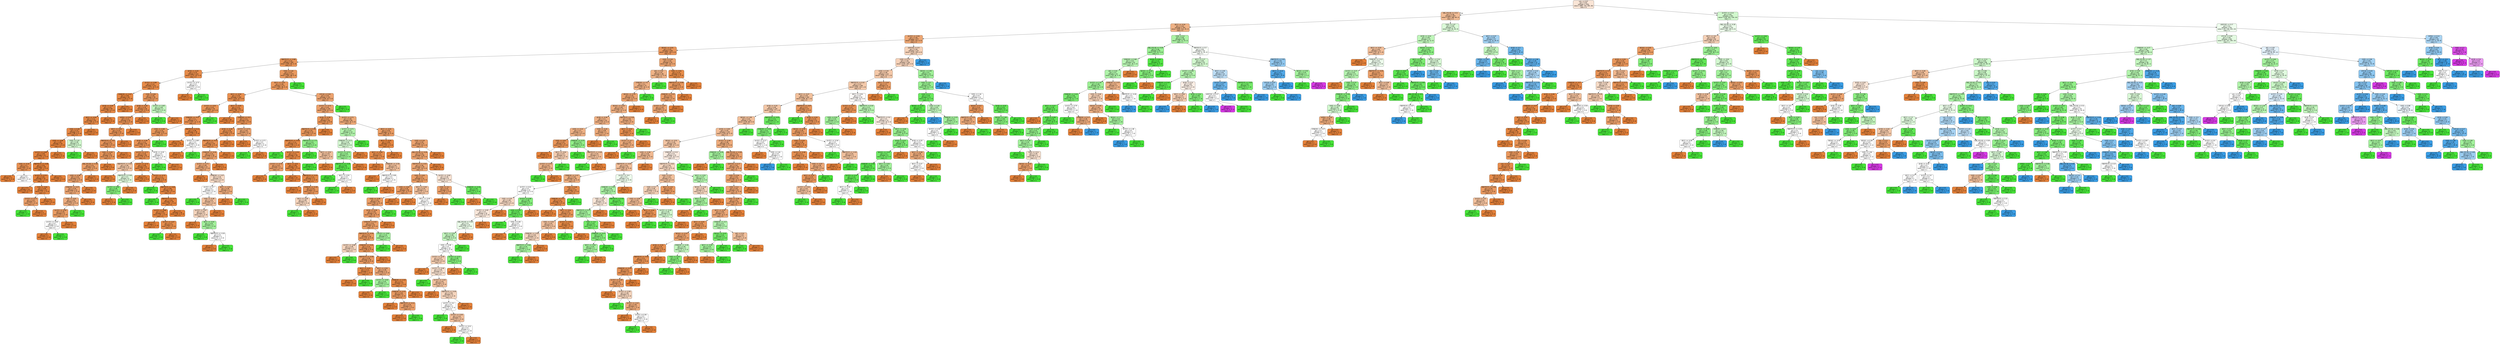 digraph Tree {
node [shape=box, style="filled, rounded", color="black", fontname=helvetica] ;
edge [fontname=helvetica] ;
0 [label="cctv <= 0.07\ngini = 0.61\nsamples = 1291\nvalue = [996, 720, 295, 26]\nclass = 0", fillcolor="#fae5d6"] ;
1 [label="원룸_오피스텔 <= -0.21\ngini = 0.48\nsamples = 837\nvalue = [870, 368, 69, 2]\nclass = 0", fillcolor="#f1bc95"] ;
0 -> 1 [labeldistance=2.5, labelangle=45, headlabel="True"] ;
2 [label="총인구 <= -0.34\ngini = 0.42\nsamples = 763\nvalue = [848, 313, 29, 2]\nclass = 0", fillcolor="#efb286"] ;
1 -> 2 ;
3 [label="공시지가 <= -0.53\ngini = 0.36\nsamples = 677\nvalue = [820, 241, 6, 0]\nclass = 0", fillcolor="#eda774"] ;
2 -> 3 ;
4 [label="횡단보도 <= -0.51\ngini = 0.25\nsamples = 440\nvalue = [602, 102, 0, 0]\nclass = 0", fillcolor="#e9965b"] ;
3 -> 4 ;
5 [label="개별주택가격 <= -0.68\ngini = 0.23\nsamples = 387\nvalue = [535, 83, 0, 0]\nclass = 0", fillcolor="#e99558"] ;
4 -> 5 ;
6 [label="음식점 <= -0.25\ngini = 0.15\nsamples = 114\nvalue = [173, 15, 0, 0]\nclass = 0", fillcolor="#e78c4a"] ;
5 -> 6 ;
7 [label="공시지가 <= -0.68\ngini = 0.14\nsamples = 112\nvalue = [172, 14, 0, 0]\nclass = 0", fillcolor="#e78b49"] ;
6 -> 7 ;
8 [label="건축물(35) <= -0.37\ngini = 0.09\nsamples = 82\nvalue = [128, 6, 0, 0]\nclass = 0", fillcolor="#e68742"] ;
7 -> 8 ;
9 [label="음식점 <= -0.39\ngini = 0.12\nsamples = 55\nvalue = [90, 6, 0, 0]\nclass = 0", fillcolor="#e78946"] ;
8 -> 9 ;
10 [label="총인구 <= -0.54\ngini = 0.12\nsamples = 50\nvalue = [85, 6, 0, 0]\nclass = 0", fillcolor="#e78a47"] ;
9 -> 10 ;
11 [label="가로등 <= 0.48\ngini = 0.13\nsamples = 47\nvalue = [80, 6, 0, 0]\nclass = 0", fillcolor="#e78a48"] ;
10 -> 11 ;
12 [label="신호등 <= -0.38\ngini = 0.05\nsamples = 44\nvalue = [77, 2, 0, 0]\nclass = 0", fillcolor="#e6843e"] ;
11 -> 12 ;
13 [label="공시지가 <= -0.83\ngini = 0.05\nsamples = 41\nvalue = [73, 2, 0, 0]\nclass = 0", fillcolor="#e6843e"] ;
12 -> 13 ;
14 [label="가로등 <= -0.16\ngini = 0.2\nsamples = 5\nvalue = [8, 1, 0, 0]\nclass = 0", fillcolor="#e89152"] ;
13 -> 14 ;
15 [label="gini = 0.0\nsamples = 3\nvalue = [7, 0, 0, 0]\nclass = 0", fillcolor="#e58139"] ;
14 -> 15 ;
16 [label="gini = 0.5\nsamples = 2\nvalue = [1, 1, 0, 0]\nclass = 0", fillcolor="#ffffff"] ;
14 -> 16 ;
17 [label="개별주택가격 <= -0.88\ngini = 0.03\nsamples = 36\nvalue = [65, 1, 0, 0]\nclass = 0", fillcolor="#e5833c"] ;
13 -> 17 ;
18 [label="공시지가 <= -0.74\ngini = 0.04\nsamples = 32\nvalue = [55, 1, 0, 0]\nclass = 0", fillcolor="#e5833d"] ;
17 -> 18 ;
19 [label="gini = 0.0\nsamples = 19\nvalue = [34, 0, 0, 0]\nclass = 0", fillcolor="#e58139"] ;
18 -> 19 ;
20 [label="가로등 <= -0.61\ngini = 0.09\nsamples = 13\nvalue = [21, 1, 0, 0]\nclass = 0", fillcolor="#e68742"] ;
18 -> 20 ;
21 [label="공시지가 <= -0.72\ngini = 0.32\nsamples = 4\nvalue = [4, 1, 0, 0]\nclass = 0", fillcolor="#eca06a"] ;
20 -> 21 ;
22 [label="gini = 0.0\nsamples = 1\nvalue = [0, 1, 0, 0]\nclass = 1", fillcolor="#47e539"] ;
21 -> 22 ;
23 [label="gini = 0.0\nsamples = 3\nvalue = [4, 0, 0, 0]\nclass = 0", fillcolor="#e58139"] ;
21 -> 23 ;
24 [label="gini = 0.0\nsamples = 9\nvalue = [17, 0, 0, 0]\nclass = 0", fillcolor="#e58139"] ;
20 -> 24 ;
25 [label="gini = 0.0\nsamples = 4\nvalue = [10, 0, 0, 0]\nclass = 0", fillcolor="#e58139"] ;
17 -> 25 ;
26 [label="gini = 0.0\nsamples = 3\nvalue = [4, 0, 0, 0]\nclass = 0", fillcolor="#e58139"] ;
12 -> 26 ;
27 [label="가로등 <= 1.07\ngini = 0.49\nsamples = 3\nvalue = [3, 4, 0, 0]\nclass = 1", fillcolor="#d1f8ce"] ;
11 -> 27 ;
28 [label="gini = 0.0\nsamples = 1\nvalue = [0, 4, 0, 0]\nclass = 1", fillcolor="#47e539"] ;
27 -> 28 ;
29 [label="gini = 0.0\nsamples = 2\nvalue = [3, 0, 0, 0]\nclass = 0", fillcolor="#e58139"] ;
27 -> 29 ;
30 [label="gini = 0.0\nsamples = 3\nvalue = [5, 0, 0, 0]\nclass = 0", fillcolor="#e58139"] ;
10 -> 30 ;
31 [label="gini = 0.0\nsamples = 5\nvalue = [5, 0, 0, 0]\nclass = 0", fillcolor="#e58139"] ;
9 -> 31 ;
32 [label="gini = 0.0\nsamples = 27\nvalue = [38, 0, 0, 0]\nclass = 0", fillcolor="#e58139"] ;
8 -> 32 ;
33 [label="가로등 <= 0.84\ngini = 0.26\nsamples = 30\nvalue = [44, 8, 0, 0]\nclass = 0", fillcolor="#ea985d"] ;
7 -> 33 ;
34 [label="음식점 <= -0.39\ngini = 0.19\nsamples = 28\nvalue = [42, 5, 0, 0]\nclass = 0", fillcolor="#e89051"] ;
33 -> 34 ;
35 [label="숙박업소 <= 0.02\ngini = 0.21\nsamples = 25\nvalue = [36, 5, 0, 0]\nclass = 0", fillcolor="#e99254"] ;
34 -> 35 ;
36 [label="총인구 <= -0.54\ngini = 0.22\nsamples = 24\nvalue = [35, 5, 0, 0]\nclass = 0", fillcolor="#e99355"] ;
35 -> 36 ;
37 [label="개별주택가격 <= -0.8\ngini = 0.24\nsamples = 21\nvalue = [31, 5, 0, 0]\nclass = 0", fillcolor="#e99559"] ;
36 -> 37 ;
38 [label="가로등 <= -0.43\ngini = 0.25\nsamples = 20\nvalue = [29, 5, 0, 0]\nclass = 0", fillcolor="#e9975b"] ;
37 -> 38 ;
39 [label="원룸_오피스텔 <= -0.28\ngini = 0.31\nsamples = 16\nvalue = [21, 5, 0, 0]\nclass = 0", fillcolor="#eb9f68"] ;
38 -> 39 ;
40 [label="신호등 <= -0.38\ngini = 0.33\nsamples = 15\nvalue = [19, 5, 0, 0]\nclass = 0", fillcolor="#eca26d"] ;
39 -> 40 ;
41 [label="건축물(35) <= -0.37\ngini = 0.35\nsamples = 13\nvalue = [17, 5, 0, 0]\nclass = 0", fillcolor="#eda673"] ;
40 -> 41 ;
42 [label="가로등 <= -0.61\ngini = 0.39\nsamples = 10\nvalue = [14, 5, 0, 0]\nclass = 0", fillcolor="#eeae80"] ;
41 -> 42 ;
43 [label="공시지가 <= -0.63\ngini = 0.29\nsamples = 9\nvalue = [14, 3, 0, 0]\nclass = 0", fillcolor="#eb9c63"] ;
42 -> 43 ;
44 [label="공시지가 <= -0.64\ngini = 0.5\nsamples = 3\nvalue = [3, 3, 0, 0]\nclass = 0", fillcolor="#ffffff"] ;
43 -> 44 ;
45 [label="gini = 0.0\nsamples = 2\nvalue = [3, 0, 0, 0]\nclass = 0", fillcolor="#e58139"] ;
44 -> 45 ;
46 [label="gini = 0.0\nsamples = 1\nvalue = [0, 3, 0, 0]\nclass = 1", fillcolor="#47e539"] ;
44 -> 46 ;
47 [label="gini = 0.0\nsamples = 6\nvalue = [11, 0, 0, 0]\nclass = 0", fillcolor="#e58139"] ;
43 -> 47 ;
48 [label="gini = 0.0\nsamples = 1\nvalue = [0, 2, 0, 0]\nclass = 1", fillcolor="#47e539"] ;
42 -> 48 ;
49 [label="gini = 0.0\nsamples = 3\nvalue = [3, 0, 0, 0]\nclass = 0", fillcolor="#e58139"] ;
41 -> 49 ;
50 [label="gini = 0.0\nsamples = 2\nvalue = [2, 0, 0, 0]\nclass = 0", fillcolor="#e58139"] ;
40 -> 50 ;
51 [label="gini = 0.0\nsamples = 1\nvalue = [2, 0, 0, 0]\nclass = 0", fillcolor="#e58139"] ;
39 -> 51 ;
52 [label="gini = 0.0\nsamples = 4\nvalue = [8, 0, 0, 0]\nclass = 0", fillcolor="#e58139"] ;
38 -> 52 ;
53 [label="gini = 0.0\nsamples = 1\nvalue = [2, 0, 0, 0]\nclass = 0", fillcolor="#e58139"] ;
37 -> 53 ;
54 [label="gini = 0.0\nsamples = 3\nvalue = [4, 0, 0, 0]\nclass = 0", fillcolor="#e58139"] ;
36 -> 54 ;
55 [label="gini = 0.0\nsamples = 1\nvalue = [1, 0, 0, 0]\nclass = 0", fillcolor="#e58139"] ;
35 -> 55 ;
56 [label="gini = 0.0\nsamples = 3\nvalue = [6, 0, 0, 0]\nclass = 0", fillcolor="#e58139"] ;
34 -> 56 ;
57 [label="공시지가 <= -0.65\ngini = 0.48\nsamples = 2\nvalue = [2, 3, 0, 0]\nclass = 1", fillcolor="#c2f6bd"] ;
33 -> 57 ;
58 [label="gini = 0.0\nsamples = 1\nvalue = [0, 3, 0, 0]\nclass = 1", fillcolor="#47e539"] ;
57 -> 58 ;
59 [label="gini = 0.0\nsamples = 1\nvalue = [2, 0, 0, 0]\nclass = 0", fillcolor="#e58139"] ;
57 -> 59 ;
60 [label="공시지가 <= -0.72\ngini = 0.5\nsamples = 2\nvalue = [1, 1, 0, 0]\nclass = 0", fillcolor="#ffffff"] ;
6 -> 60 ;
61 [label="gini = 0.0\nsamples = 1\nvalue = [1, 0, 0, 0]\nclass = 0", fillcolor="#e58139"] ;
60 -> 61 ;
62 [label="gini = 0.0\nsamples = 1\nvalue = [0, 1, 0, 0]\nclass = 1", fillcolor="#47e539"] ;
60 -> 62 ;
63 [label="가로등 <= 1.52\ngini = 0.27\nsamples = 273\nvalue = [362, 68, 0, 0]\nclass = 0", fillcolor="#ea995e"] ;
5 -> 63 ;
64 [label="총인구 <= -0.53\ngini = 0.26\nsamples = 271\nvalue = [362, 66, 0, 0]\nclass = 0", fillcolor="#ea985d"] ;
63 -> 64 ;
65 [label="총인구 <= -0.54\ngini = 0.18\nsamples = 140\nvalue = [203, 23, 0, 0]\nclass = 0", fillcolor="#e88f4f"] ;
64 -> 65 ;
66 [label="공시지가 <= -0.54\ngini = 0.23\nsamples = 78\nvalue = [107, 16, 0, 0]\nclass = 0", fillcolor="#e99457"] ;
65 -> 66 ;
67 [label="건축물(35) <= -0.37\ngini = 0.2\nsamples = 77\nvalue = [107, 14, 0, 0]\nclass = 0", fillcolor="#e89153"] ;
66 -> 67 ;
68 [label="신호등 <= -0.38\ngini = 0.24\nsamples = 59\nvalue = [78, 13, 0, 0]\nclass = 0", fillcolor="#e9965a"] ;
67 -> 68 ;
69 [label="음식점 <= -0.36\ngini = 0.22\nsamples = 58\nvalue = [78, 11, 0, 0]\nclass = 0", fillcolor="#e99355"] ;
68 -> 69 ;
70 [label="공시지가 <= -0.77\ngini = 0.19\nsamples = 56\nvalue = [76, 9, 0, 0]\nclass = 0", fillcolor="#e89050"] ;
69 -> 70 ;
71 [label="개별주택가격 <= -0.43\ngini = 0.46\nsamples = 12\nvalue = [11, 6, 0, 0]\nclass = 0", fillcolor="#f3c6a5"] ;
70 -> 71 ;
72 [label="gini = 0.0\nsamples = 6\nvalue = [6, 0, 0, 0]\nclass = 0", fillcolor="#e58139"] ;
71 -> 72 ;
73 [label="개별주택가격 <= 0.46\ngini = 0.5\nsamples = 6\nvalue = [5, 6, 0, 0]\nclass = 1", fillcolor="#e0fbde"] ;
71 -> 73 ;
74 [label="공시지가 <= -0.81\ngini = 0.38\nsamples = 3\nvalue = [2, 6, 0, 0]\nclass = 1", fillcolor="#84ee7b"] ;
73 -> 74 ;
75 [label="gini = 0.0\nsamples = 1\nvalue = [2, 0, 0, 0]\nclass = 0", fillcolor="#e58139"] ;
74 -> 75 ;
76 [label="gini = 0.0\nsamples = 2\nvalue = [0, 6, 0, 0]\nclass = 1", fillcolor="#47e539"] ;
74 -> 76 ;
77 [label="gini = 0.0\nsamples = 3\nvalue = [3, 0, 0, 0]\nclass = 0", fillcolor="#e58139"] ;
73 -> 77 ;
78 [label="공시지가 <= -0.74\ngini = 0.08\nsamples = 44\nvalue = [65, 3, 0, 0]\nclass = 0", fillcolor="#e68742"] ;
70 -> 78 ;
79 [label="gini = 0.0\nsamples = 13\nvalue = [19, 0, 0, 0]\nclass = 0", fillcolor="#e58139"] ;
78 -> 79 ;
80 [label="공시지가 <= -0.73\ngini = 0.11\nsamples = 31\nvalue = [46, 3, 0, 0]\nclass = 0", fillcolor="#e78946"] ;
78 -> 80 ;
81 [label="gini = 0.0\nsamples = 1\nvalue = [0, 1, 0, 0]\nclass = 1", fillcolor="#47e539"] ;
80 -> 81 ;
82 [label="개별주택가격 <= -0.64\ngini = 0.08\nsamples = 30\nvalue = [46, 2, 0, 0]\nclass = 0", fillcolor="#e68642"] ;
80 -> 82 ;
83 [label="gini = 0.0\nsamples = 1\nvalue = [0, 1, 0, 0]\nclass = 1", fillcolor="#47e539"] ;
82 -> 83 ;
84 [label="개별주택가격 <= -0.17\ngini = 0.04\nsamples = 29\nvalue = [46, 1, 0, 0]\nclass = 0", fillcolor="#e6843d"] ;
82 -> 84 ;
85 [label="공시지가 <= -0.68\ngini = 0.09\nsamples = 13\nvalue = [20, 1, 0, 0]\nclass = 0", fillcolor="#e68743"] ;
84 -> 85 ;
86 [label="gini = 0.0\nsamples = 7\nvalue = [10, 0, 0, 0]\nclass = 0", fillcolor="#e58139"] ;
85 -> 86 ;
87 [label="공시지가 <= -0.67\ngini = 0.17\nsamples = 6\nvalue = [10, 1, 0, 0]\nclass = 0", fillcolor="#e88e4d"] ;
85 -> 87 ;
88 [label="gini = 0.0\nsamples = 1\nvalue = [0, 1, 0, 0]\nclass = 1", fillcolor="#47e539"] ;
87 -> 88 ;
89 [label="gini = 0.0\nsamples = 5\nvalue = [10, 0, 0, 0]\nclass = 0", fillcolor="#e58139"] ;
87 -> 89 ;
90 [label="gini = 0.0\nsamples = 16\nvalue = [26, 0, 0, 0]\nclass = 0", fillcolor="#e58139"] ;
84 -> 90 ;
91 [label="음식점 <= -0.25\ngini = 0.5\nsamples = 2\nvalue = [2, 2, 0, 0]\nclass = 0", fillcolor="#ffffff"] ;
69 -> 91 ;
92 [label="gini = 0.0\nsamples = 1\nvalue = [0, 2, 0, 0]\nclass = 1", fillcolor="#47e539"] ;
91 -> 92 ;
93 [label="gini = 0.0\nsamples = 1\nvalue = [2, 0, 0, 0]\nclass = 0", fillcolor="#e58139"] ;
91 -> 93 ;
94 [label="gini = 0.0\nsamples = 1\nvalue = [0, 2, 0, 0]\nclass = 1", fillcolor="#47e539"] ;
68 -> 94 ;
95 [label="개별주택가격 <= 0.11\ngini = 0.06\nsamples = 18\nvalue = [29, 1, 0, 0]\nclass = 0", fillcolor="#e68540"] ;
67 -> 95 ;
96 [label="gini = 0.0\nsamples = 16\nvalue = [28, 0, 0, 0]\nclass = 0", fillcolor="#e58139"] ;
95 -> 96 ;
97 [label="공시지가 <= -0.69\ngini = 0.5\nsamples = 2\nvalue = [1, 1, 0, 0]\nclass = 0", fillcolor="#ffffff"] ;
95 -> 97 ;
98 [label="gini = 0.0\nsamples = 1\nvalue = [1, 0, 0, 0]\nclass = 0", fillcolor="#e58139"] ;
97 -> 98 ;
99 [label="gini = 0.0\nsamples = 1\nvalue = [0, 1, 0, 0]\nclass = 1", fillcolor="#47e539"] ;
97 -> 99 ;
100 [label="gini = 0.0\nsamples = 1\nvalue = [0, 2, 0, 0]\nclass = 1", fillcolor="#47e539"] ;
66 -> 100 ;
101 [label="총인구 <= -0.54\ngini = 0.13\nsamples = 62\nvalue = [96, 7, 0, 0]\nclass = 0", fillcolor="#e78a47"] ;
65 -> 101 ;
102 [label="gini = 0.0\nsamples = 28\nvalue = [44, 0, 0, 0]\nclass = 0", fillcolor="#e58139"] ;
101 -> 102 ;
103 [label="건축물(35) <= -0.3\ngini = 0.21\nsamples = 34\nvalue = [52, 7, 0, 0]\nclass = 0", fillcolor="#e89254"] ;
101 -> 103 ;
104 [label="음식점 <= -0.39\ngini = 0.18\nsamples = 28\nvalue = [45, 5, 0, 0]\nclass = 0", fillcolor="#e88f4f"] ;
103 -> 104 ;
105 [label="개별주택가격 <= -0.01\ngini = 0.2\nsamples = 25\nvalue = [39, 5, 0, 0]\nclass = 0", fillcolor="#e89152"] ;
104 -> 105 ;
106 [label="건축물(35) <= -0.34\ngini = 0.31\nsamples = 18\nvalue = [21, 5, 0, 0]\nclass = 0", fillcolor="#eb9f68"] ;
105 -> 106 ;
107 [label="공시지가 <= -0.71\ngini = 0.36\nsamples = 14\nvalue = [16, 5, 0, 0]\nclass = 0", fillcolor="#eda877"] ;
106 -> 107 ;
108 [label="gini = 0.0\nsamples = 6\nvalue = [9, 0, 0, 0]\nclass = 0", fillcolor="#e58139"] ;
107 -> 108 ;
109 [label="건축물(35) <= -0.37\ngini = 0.49\nsamples = 8\nvalue = [7, 5, 0, 0]\nclass = 0", fillcolor="#f8dbc6"] ;
107 -> 109 ;
110 [label="공시지가 <= -0.7\ngini = 0.5\nsamples = 6\nvalue = [4, 4, 0, 0]\nclass = 0", fillcolor="#ffffff"] ;
109 -> 110 ;
111 [label="gini = 0.0\nsamples = 1\nvalue = [0, 2, 0, 0]\nclass = 1", fillcolor="#47e539"] ;
110 -> 111 ;
112 [label="가로등 <= -0.48\ngini = 0.44\nsamples = 5\nvalue = [4, 2, 0, 0]\nclass = 0", fillcolor="#f2c09c"] ;
110 -> 112 ;
113 [label="공시지가 <= -0.67\ngini = 0.48\nsamples = 4\nvalue = [3, 2, 0, 0]\nclass = 0", fillcolor="#f6d5bd"] ;
112 -> 113 ;
114 [label="gini = 0.0\nsamples = 1\nvalue = [2, 0, 0, 0]\nclass = 0", fillcolor="#e58139"] ;
113 -> 114 ;
115 [label="총인구 <= -0.54\ngini = 0.44\nsamples = 3\nvalue = [1, 2, 0, 0]\nclass = 1", fillcolor="#a3f29c"] ;
113 -> 115 ;
116 [label="gini = 0.0\nsamples = 1\nvalue = [0, 1, 0, 0]\nclass = 1", fillcolor="#47e539"] ;
115 -> 116 ;
117 [label="개별주택가격 <= -0.33\ngini = 0.5\nsamples = 2\nvalue = [1, 1, 0, 0]\nclass = 0", fillcolor="#ffffff"] ;
115 -> 117 ;
118 [label="gini = 0.0\nsamples = 1\nvalue = [1, 0, 0, 0]\nclass = 0", fillcolor="#e58139"] ;
117 -> 118 ;
119 [label="gini = 0.0\nsamples = 1\nvalue = [0, 1, 0, 0]\nclass = 1", fillcolor="#47e539"] ;
117 -> 119 ;
120 [label="gini = 0.0\nsamples = 1\nvalue = [1, 0, 0, 0]\nclass = 0", fillcolor="#e58139"] ;
112 -> 120 ;
121 [label="총인구 <= -0.53\ngini = 0.38\nsamples = 2\nvalue = [3, 1, 0, 0]\nclass = 0", fillcolor="#eeab7b"] ;
109 -> 121 ;
122 [label="gini = 0.0\nsamples = 1\nvalue = [3, 0, 0, 0]\nclass = 0", fillcolor="#e58139"] ;
121 -> 122 ;
123 [label="gini = 0.0\nsamples = 1\nvalue = [0, 1, 0, 0]\nclass = 1", fillcolor="#47e539"] ;
121 -> 123 ;
124 [label="gini = 0.0\nsamples = 4\nvalue = [5, 0, 0, 0]\nclass = 0", fillcolor="#e58139"] ;
106 -> 124 ;
125 [label="gini = 0.0\nsamples = 7\nvalue = [18, 0, 0, 0]\nclass = 0", fillcolor="#e58139"] ;
105 -> 125 ;
126 [label="gini = 0.0\nsamples = 3\nvalue = [6, 0, 0, 0]\nclass = 0", fillcolor="#e58139"] ;
104 -> 126 ;
127 [label="공시지가 <= -0.73\ngini = 0.35\nsamples = 6\nvalue = [7, 2, 0, 0]\nclass = 0", fillcolor="#eca572"] ;
103 -> 127 ;
128 [label="gini = 0.0\nsamples = 3\nvalue = [5, 0, 0, 0]\nclass = 0", fillcolor="#e58139"] ;
127 -> 128 ;
129 [label="공시지가 <= -0.71\ngini = 0.5\nsamples = 3\nvalue = [2, 2, 0, 0]\nclass = 0", fillcolor="#ffffff"] ;
127 -> 129 ;
130 [label="gini = 0.0\nsamples = 1\nvalue = [0, 2, 0, 0]\nclass = 1", fillcolor="#47e539"] ;
129 -> 130 ;
131 [label="gini = 0.0\nsamples = 2\nvalue = [2, 0, 0, 0]\nclass = 0", fillcolor="#e58139"] ;
129 -> 131 ;
132 [label="오락시설 <= 0.02\ngini = 0.34\nsamples = 131\nvalue = [159, 43, 0, 0]\nclass = 0", fillcolor="#eca36f"] ;
64 -> 132 ;
133 [label="공시지가 <= -0.72\ngini = 0.33\nsamples = 130\nvalue = [159, 41, 0, 0]\nclass = 0", fillcolor="#eca16c"] ;
132 -> 133 ;
134 [label="음식점 <= -0.39\ngini = 0.24\nsamples = 46\nvalue = [57, 9, 0, 0]\nclass = 0", fillcolor="#e99558"] ;
133 -> 134 ;
135 [label="개별주택가격 <= 0.46\ngini = 0.25\nsamples = 41\nvalue = [52, 9, 0, 0]\nclass = 0", fillcolor="#ea975b"] ;
134 -> 135 ;
136 [label="개별주택가격 <= -0.64\ngini = 0.14\nsamples = 37\nvalue = [50, 4, 0, 0]\nclass = 0", fillcolor="#e78b49"] ;
135 -> 136 ;
137 [label="gini = 0.0\nsamples = 1\nvalue = [0, 1, 0, 0]\nclass = 1", fillcolor="#47e539"] ;
136 -> 137 ;
138 [label="공시지가 <= -0.78\ngini = 0.11\nsamples = 36\nvalue = [50, 3, 0, 0]\nclass = 0", fillcolor="#e78945"] ;
136 -> 138 ;
139 [label="공시지가 <= -0.79\ngini = 0.32\nsamples = 4\nvalue = [4, 1, 0, 0]\nclass = 0", fillcolor="#eca06a"] ;
138 -> 139 ;
140 [label="gini = 0.0\nsamples = 3\nvalue = [4, 0, 0, 0]\nclass = 0", fillcolor="#e58139"] ;
139 -> 140 ;
141 [label="gini = 0.0\nsamples = 1\nvalue = [0, 1, 0, 0]\nclass = 1", fillcolor="#47e539"] ;
139 -> 141 ;
142 [label="총인구 <= -0.51\ngini = 0.08\nsamples = 32\nvalue = [46, 2, 0, 0]\nclass = 0", fillcolor="#e68642"] ;
138 -> 142 ;
143 [label="gini = 0.0\nsamples = 15\nvalue = [22, 0, 0, 0]\nclass = 0", fillcolor="#e58139"] ;
142 -> 143 ;
144 [label="개별주택가격 <= -0.41\ngini = 0.14\nsamples = 17\nvalue = [24, 2, 0, 0]\nclass = 0", fillcolor="#e78c49"] ;
142 -> 144 ;
145 [label="gini = 0.0\nsamples = 9\nvalue = [12, 0, 0, 0]\nclass = 0", fillcolor="#e58139"] ;
144 -> 145 ;
146 [label="건축물(35) <= -0.35\ngini = 0.24\nsamples = 8\nvalue = [12, 2, 0, 0]\nclass = 0", fillcolor="#e9965a"] ;
144 -> 146 ;
147 [label="총인구 <= -0.49\ngini = 0.48\nsamples = 3\nvalue = [3, 2, 0, 0]\nclass = 0", fillcolor="#f6d5bd"] ;
146 -> 147 ;
148 [label="gini = 0.0\nsamples = 1\nvalue = [0, 2, 0, 0]\nclass = 1", fillcolor="#47e539"] ;
147 -> 148 ;
149 [label="gini = 0.0\nsamples = 2\nvalue = [3, 0, 0, 0]\nclass = 0", fillcolor="#e58139"] ;
147 -> 149 ;
150 [label="gini = 0.0\nsamples = 5\nvalue = [9, 0, 0, 0]\nclass = 0", fillcolor="#e58139"] ;
146 -> 150 ;
151 [label="개별주택가격 <= 1.72\ngini = 0.41\nsamples = 4\nvalue = [2, 5, 0, 0]\nclass = 1", fillcolor="#91ef88"] ;
135 -> 151 ;
152 [label="gini = 0.0\nsamples = 2\nvalue = [0, 4, 0, 0]\nclass = 1", fillcolor="#47e539"] ;
151 -> 152 ;
153 [label="총인구 <= -0.51\ngini = 0.44\nsamples = 2\nvalue = [2, 1, 0, 0]\nclass = 0", fillcolor="#f2c09c"] ;
151 -> 153 ;
154 [label="gini = 0.0\nsamples = 1\nvalue = [0, 1, 0, 0]\nclass = 1", fillcolor="#47e539"] ;
153 -> 154 ;
155 [label="gini = 0.0\nsamples = 1\nvalue = [2, 0, 0, 0]\nclass = 0", fillcolor="#e58139"] ;
153 -> 155 ;
156 [label="gini = 0.0\nsamples = 5\nvalue = [5, 0, 0, 0]\nclass = 0", fillcolor="#e58139"] ;
134 -> 156 ;
157 [label="공시지가 <= -0.71\ngini = 0.36\nsamples = 84\nvalue = [102, 32, 0, 0]\nclass = 0", fillcolor="#eda977"] ;
133 -> 157 ;
158 [label="공시지가 <= -0.71\ngini = 0.47\nsamples = 10\nvalue = [7, 12, 0, 0]\nclass = 1", fillcolor="#b2f4ac"] ;
157 -> 158 ;
159 [label="건축물(35) <= -0.11\ngini = 0.49\nsamples = 9\nvalue = [7, 9, 0, 0]\nclass = 1", fillcolor="#d6f9d3"] ;
158 -> 159 ;
160 [label="공시지가 <= -0.71\ngini = 0.43\nsamples = 7\nvalue = [4, 9, 0, 0]\nclass = 1", fillcolor="#99f191"] ;
159 -> 160 ;
161 [label="개별주택가격 <= -0.26\ngini = 0.18\nsamples = 6\nvalue = [1, 9, 0, 0]\nclass = 1", fillcolor="#5be84f"] ;
160 -> 161 ;
162 [label="gini = 0.0\nsamples = 4\nvalue = [0, 8, 0, 0]\nclass = 1", fillcolor="#47e539"] ;
161 -> 162 ;
163 [label="총인구 <= -0.51\ngini = 0.5\nsamples = 2\nvalue = [1, 1, 0, 0]\nclass = 0", fillcolor="#ffffff"] ;
161 -> 163 ;
164 [label="gini = 0.0\nsamples = 1\nvalue = [0, 1, 0, 0]\nclass = 1", fillcolor="#47e539"] ;
163 -> 164 ;
165 [label="gini = 0.0\nsamples = 1\nvalue = [1, 0, 0, 0]\nclass = 0", fillcolor="#e58139"] ;
163 -> 165 ;
166 [label="gini = 0.0\nsamples = 1\nvalue = [3, 0, 0, 0]\nclass = 0", fillcolor="#e58139"] ;
160 -> 166 ;
167 [label="gini = 0.0\nsamples = 2\nvalue = [3, 0, 0, 0]\nclass = 0", fillcolor="#e58139"] ;
159 -> 167 ;
168 [label="gini = 0.0\nsamples = 1\nvalue = [0, 3, 0, 0]\nclass = 1", fillcolor="#47e539"] ;
158 -> 168 ;
169 [label="총인구 <= -0.52\ngini = 0.29\nsamples = 74\nvalue = [95, 20, 0, 0]\nclass = 0", fillcolor="#ea9c63"] ;
157 -> 169 ;
170 [label="총인구 <= -0.53\ngini = 0.08\nsamples = 17\nvalue = [22, 1, 0, 0]\nclass = 0", fillcolor="#e68742"] ;
169 -> 170 ;
171 [label="총인구 <= -0.53\ngini = 0.17\nsamples = 8\nvalue = [10, 1, 0, 0]\nclass = 0", fillcolor="#e88e4d"] ;
170 -> 171 ;
172 [label="gini = 0.0\nsamples = 5\nvalue = [8, 0, 0, 0]\nclass = 0", fillcolor="#e58139"] ;
171 -> 172 ;
173 [label="건축물(35) <= -0.35\ngini = 0.44\nsamples = 3\nvalue = [2, 1, 0, 0]\nclass = 0", fillcolor="#f2c09c"] ;
171 -> 173 ;
174 [label="gini = 0.0\nsamples = 1\nvalue = [1, 0, 0, 0]\nclass = 0", fillcolor="#e58139"] ;
173 -> 174 ;
175 [label="개별주택가격 <= 0.08\ngini = 0.5\nsamples = 2\nvalue = [1, 1, 0, 0]\nclass = 0", fillcolor="#ffffff"] ;
173 -> 175 ;
176 [label="gini = 0.0\nsamples = 1\nvalue = [0, 1, 0, 0]\nclass = 1", fillcolor="#47e539"] ;
175 -> 176 ;
177 [label="gini = 0.0\nsamples = 1\nvalue = [1, 0, 0, 0]\nclass = 0", fillcolor="#e58139"] ;
175 -> 177 ;
178 [label="gini = 0.0\nsamples = 9\nvalue = [12, 0, 0, 0]\nclass = 0", fillcolor="#e58139"] ;
170 -> 178 ;
179 [label="신호등 <= 0.18\ngini = 0.33\nsamples = 57\nvalue = [73, 19, 0, 0]\nclass = 0", fillcolor="#eca26d"] ;
169 -> 179 ;
180 [label="원룸_오피스텔 <= -0.28\ngini = 0.33\nsamples = 56\nvalue = [71, 19, 0, 0]\nclass = 0", fillcolor="#eca36e"] ;
179 -> 180 ;
181 [label="개별주택가격 <= -0.01\ngini = 0.36\nsamples = 50\nvalue = [62, 19, 0, 0]\nclass = 0", fillcolor="#eda876"] ;
180 -> 181 ;
182 [label="가로등 <= -0.02\ngini = 0.3\nsamples = 41\nvalue = [53, 12, 0, 0]\nclass = 0", fillcolor="#eb9e66"] ;
181 -> 182 ;
183 [label="가로등 <= -0.61\ngini = 0.29\nsamples = 38\nvalue = [51, 11, 0, 0]\nclass = 0", fillcolor="#eb9c64"] ;
182 -> 183 ;
184 [label="신호등 <= -0.38\ngini = 0.31\nsamples = 34\nvalue = [46, 11, 0, 0]\nclass = 0", fillcolor="#eb9f68"] ;
183 -> 184 ;
185 [label="음식점 <= -0.39\ngini = 0.29\nsamples = 33\nvalue = [46, 10, 0, 0]\nclass = 0", fillcolor="#eb9c64"] ;
184 -> 185 ;
186 [label="건축물(35) <= 0.02\ngini = 0.31\nsamples = 31\nvalue = [42, 10, 0, 0]\nclass = 0", fillcolor="#eb9f68"] ;
185 -> 186 ;
187 [label="개별주택가격 <= -0.44\ngini = 0.27\nsamples = 28\nvalue = [41, 8, 0, 0]\nclass = 0", fillcolor="#ea9a60"] ;
186 -> 187 ;
188 [label="공시지가 <= -0.68\ngini = 0.48\nsamples = 4\nvalue = [3, 2, 0, 0]\nclass = 0", fillcolor="#f6d5bd"] ;
187 -> 188 ;
189 [label="gini = 0.0\nsamples = 2\nvalue = [3, 0, 0, 0]\nclass = 0", fillcolor="#e58139"] ;
188 -> 189 ;
190 [label="gini = 0.0\nsamples = 2\nvalue = [0, 2, 0, 0]\nclass = 1", fillcolor="#47e539"] ;
188 -> 190 ;
191 [label="건축물(35) <= -0.16\ngini = 0.24\nsamples = 24\nvalue = [38, 6, 0, 0]\nclass = 0", fillcolor="#e99558"] ;
187 -> 191 ;
192 [label="개별주택가격 <= -0.35\ngini = 0.28\nsamples = 18\nvalue = [30, 6, 0, 0]\nclass = 0", fillcolor="#ea9a61"] ;
191 -> 192 ;
193 [label="총인구 <= -0.47\ngini = 0.12\nsamples = 7\nvalue = [14, 1, 0, 0]\nclass = 0", fillcolor="#e78a47"] ;
192 -> 193 ;
194 [label="gini = 0.0\nsamples = 6\nvalue = [14, 0, 0, 0]\nclass = 0", fillcolor="#e58139"] ;
193 -> 194 ;
195 [label="gini = 0.0\nsamples = 1\nvalue = [0, 1, 0, 0]\nclass = 1", fillcolor="#47e539"] ;
193 -> 195 ;
196 [label="총인구 <= -0.52\ngini = 0.36\nsamples = 11\nvalue = [16, 5, 0, 0]\nclass = 0", fillcolor="#eda877"] ;
192 -> 196 ;
197 [label="공시지가 <= -0.64\ngini = 0.44\nsamples = 3\nvalue = [2, 4, 0, 0]\nclass = 1", fillcolor="#a3f29c"] ;
196 -> 197 ;
198 [label="gini = 0.0\nsamples = 1\nvalue = [2, 0, 0, 0]\nclass = 0", fillcolor="#e58139"] ;
197 -> 198 ;
199 [label="gini = 0.0\nsamples = 2\nvalue = [0, 4, 0, 0]\nclass = 1", fillcolor="#47e539"] ;
197 -> 199 ;
200 [label="건축물(35) <= -0.34\ngini = 0.12\nsamples = 8\nvalue = [14, 1, 0, 0]\nclass = 0", fillcolor="#e78a47"] ;
196 -> 200 ;
201 [label="건축물(35) <= -0.37\ngini = 0.28\nsamples = 5\nvalue = [5, 1, 0, 0]\nclass = 0", fillcolor="#ea9a61"] ;
200 -> 201 ;
202 [label="gini = 0.0\nsamples = 1\nvalue = [1, 0, 0, 0]\nclass = 0", fillcolor="#e58139"] ;
201 -> 202 ;
203 [label="개별주택가격 <= -0.11\ngini = 0.32\nsamples = 4\nvalue = [4, 1, 0, 0]\nclass = 0", fillcolor="#eca06a"] ;
201 -> 203 ;
204 [label="gini = 0.0\nsamples = 3\nvalue = [4, 0, 0, 0]\nclass = 0", fillcolor="#e58139"] ;
203 -> 204 ;
205 [label="gini = 0.0\nsamples = 1\nvalue = [0, 1, 0, 0]\nclass = 1", fillcolor="#47e539"] ;
203 -> 205 ;
206 [label="gini = 0.0\nsamples = 3\nvalue = [9, 0, 0, 0]\nclass = 0", fillcolor="#e58139"] ;
200 -> 206 ;
207 [label="gini = 0.0\nsamples = 6\nvalue = [8, 0, 0, 0]\nclass = 0", fillcolor="#e58139"] ;
191 -> 207 ;
208 [label="공시지가 <= -0.64\ngini = 0.44\nsamples = 3\nvalue = [1, 2, 0, 0]\nclass = 1", fillcolor="#a3f29c"] ;
186 -> 208 ;
209 [label="gini = 0.0\nsamples = 2\nvalue = [0, 2, 0, 0]\nclass = 1", fillcolor="#47e539"] ;
208 -> 209 ;
210 [label="gini = 0.0\nsamples = 1\nvalue = [1, 0, 0, 0]\nclass = 0", fillcolor="#e58139"] ;
208 -> 210 ;
211 [label="gini = 0.0\nsamples = 2\nvalue = [4, 0, 0, 0]\nclass = 0", fillcolor="#e58139"] ;
185 -> 211 ;
212 [label="gini = 0.0\nsamples = 1\nvalue = [0, 1, 0, 0]\nclass = 1", fillcolor="#47e539"] ;
184 -> 212 ;
213 [label="gini = 0.0\nsamples = 4\nvalue = [5, 0, 0, 0]\nclass = 0", fillcolor="#e58139"] ;
183 -> 213 ;
214 [label="총인구 <= -0.49\ngini = 0.44\nsamples = 3\nvalue = [2, 1, 0, 0]\nclass = 0", fillcolor="#f2c09c"] ;
182 -> 214 ;
215 [label="gini = 0.0\nsamples = 1\nvalue = [1, 0, 0, 0]\nclass = 0", fillcolor="#e58139"] ;
214 -> 215 ;
216 [label="총인구 <= -0.45\ngini = 0.5\nsamples = 2\nvalue = [1, 1, 0, 0]\nclass = 0", fillcolor="#ffffff"] ;
214 -> 216 ;
217 [label="gini = 0.0\nsamples = 1\nvalue = [0, 1, 0, 0]\nclass = 1", fillcolor="#47e539"] ;
216 -> 217 ;
218 [label="gini = 0.0\nsamples = 1\nvalue = [1, 0, 0, 0]\nclass = 0", fillcolor="#e58139"] ;
216 -> 218 ;
219 [label="공시지가 <= -0.63\ngini = 0.49\nsamples = 9\nvalue = [9, 7, 0, 0]\nclass = 0", fillcolor="#f9e3d3"] ;
181 -> 219 ;
220 [label="가로등 <= -0.2\ngini = 0.32\nsamples = 6\nvalue = [8, 2, 0, 0]\nclass = 0", fillcolor="#eca06a"] ;
219 -> 220 ;
221 [label="gini = 0.0\nsamples = 5\nvalue = [8, 0, 0, 0]\nclass = 0", fillcolor="#e58139"] ;
220 -> 221 ;
222 [label="gini = 0.0\nsamples = 1\nvalue = [0, 2, 0, 0]\nclass = 1", fillcolor="#47e539"] ;
220 -> 222 ;
223 [label="건축물(35) <= -0.34\ngini = 0.28\nsamples = 3\nvalue = [1, 5, 0, 0]\nclass = 1", fillcolor="#6cea61"] ;
219 -> 223 ;
224 [label="gini = 0.0\nsamples = 1\nvalue = [1, 0, 0, 0]\nclass = 0", fillcolor="#e58139"] ;
223 -> 224 ;
225 [label="gini = 0.0\nsamples = 2\nvalue = [0, 5, 0, 0]\nclass = 1", fillcolor="#47e539"] ;
223 -> 225 ;
226 [label="gini = 0.0\nsamples = 6\nvalue = [9, 0, 0, 0]\nclass = 0", fillcolor="#e58139"] ;
180 -> 226 ;
227 [label="gini = 0.0\nsamples = 1\nvalue = [2, 0, 0, 0]\nclass = 0", fillcolor="#e58139"] ;
179 -> 227 ;
228 [label="gini = 0.0\nsamples = 1\nvalue = [0, 2, 0, 0]\nclass = 1", fillcolor="#47e539"] ;
132 -> 228 ;
229 [label="gini = 0.0\nsamples = 2\nvalue = [0, 2, 0, 0]\nclass = 1", fillcolor="#47e539"] ;
63 -> 229 ;
230 [label="신호등 <= 0.18\ngini = 0.34\nsamples = 53\nvalue = [67, 19, 0, 0]\nclass = 0", fillcolor="#eca571"] ;
4 -> 230 ;
231 [label="술집 <= 0.02\ngini = 0.41\nsamples = 38\nvalue = [43, 17, 0, 0]\nclass = 0", fillcolor="#efb387"] ;
230 -> 231 ;
232 [label="건축물(35) <= -0.2\ngini = 0.4\nsamples = 37\nvalue = [43, 16, 0, 0]\nclass = 0", fillcolor="#efb083"] ;
231 -> 232 ;
233 [label="횡단보도 <= -0.15\ngini = 0.34\nsamples = 34\nvalue = [43, 12, 0, 0]\nclass = 0", fillcolor="#eca470"] ;
232 -> 233 ;
234 [label="횡단보도 <= -0.33\ngini = 0.39\nsamples = 27\nvalue = [33, 12, 0, 0]\nclass = 0", fillcolor="#eeaf81"] ;
233 -> 234 ;
235 [label="음식점 <= -0.39\ngini = 0.4\nsamples = 19\nvalue = [24, 9, 0, 0]\nclass = 0", fillcolor="#efb083"] ;
234 -> 235 ;
236 [label="신호등 <= -0.24\ngini = 0.4\nsamples = 17\nvalue = [21, 8, 0, 0]\nclass = 0", fillcolor="#efb184"] ;
235 -> 236 ;
237 [label="가로등 <= -0.61\ngini = 0.24\nsamples = 14\nvalue = [19, 3, 0, 0]\nclass = 0", fillcolor="#e99558"] ;
236 -> 237 ;
238 [label="gini = 0.0\nsamples = 8\nvalue = [14, 0, 0, 0]\nclass = 0", fillcolor="#e58139"] ;
237 -> 238 ;
239 [label="총인구 <= -0.54\ngini = 0.47\nsamples = 6\nvalue = [5, 3, 0, 0]\nclass = 0", fillcolor="#f5cdb0"] ;
237 -> 239 ;
240 [label="공시지가 <= -0.78\ngini = 0.41\nsamples = 5\nvalue = [5, 2, 0, 0]\nclass = 0", fillcolor="#efb388"] ;
239 -> 240 ;
241 [label="gini = 0.0\nsamples = 2\nvalue = [0, 2, 0, 0]\nclass = 1", fillcolor="#47e539"] ;
240 -> 241 ;
242 [label="gini = 0.0\nsamples = 3\nvalue = [5, 0, 0, 0]\nclass = 0", fillcolor="#e58139"] ;
240 -> 242 ;
243 [label="gini = 0.0\nsamples = 1\nvalue = [0, 1, 0, 0]\nclass = 1", fillcolor="#47e539"] ;
239 -> 243 ;
244 [label="건축물(35) <= -0.37\ngini = 0.41\nsamples = 3\nvalue = [2, 5, 0, 0]\nclass = 1", fillcolor="#91ef88"] ;
236 -> 244 ;
245 [label="gini = 0.0\nsamples = 1\nvalue = [0, 4, 0, 0]\nclass = 1", fillcolor="#47e539"] ;
244 -> 245 ;
246 [label="개별주택가격 <= -0.18\ngini = 0.44\nsamples = 2\nvalue = [2, 1, 0, 0]\nclass = 0", fillcolor="#f2c09c"] ;
244 -> 246 ;
247 [label="gini = 0.0\nsamples = 1\nvalue = [0, 1, 0, 0]\nclass = 1", fillcolor="#47e539"] ;
246 -> 247 ;
248 [label="gini = 0.0\nsamples = 1\nvalue = [2, 0, 0, 0]\nclass = 0", fillcolor="#e58139"] ;
246 -> 248 ;
249 [label="가로등 <= -0.25\ngini = 0.38\nsamples = 2\nvalue = [3, 1, 0, 0]\nclass = 0", fillcolor="#eeab7b"] ;
235 -> 249 ;
250 [label="gini = 0.0\nsamples = 1\nvalue = [3, 0, 0, 0]\nclass = 0", fillcolor="#e58139"] ;
249 -> 250 ;
251 [label="gini = 0.0\nsamples = 1\nvalue = [0, 1, 0, 0]\nclass = 1", fillcolor="#47e539"] ;
249 -> 251 ;
252 [label="개별주택가격 <= 0.18\ngini = 0.38\nsamples = 8\nvalue = [9, 3, 0, 0]\nclass = 0", fillcolor="#eeab7b"] ;
234 -> 252 ;
253 [label="총인구 <= -0.54\ngini = 0.18\nsamples = 7\nvalue = [9, 1, 0, 0]\nclass = 0", fillcolor="#e88f4f"] ;
252 -> 253 ;
254 [label="공시지가 <= -0.7\ngini = 0.38\nsamples = 4\nvalue = [3, 1, 0, 0]\nclass = 0", fillcolor="#eeab7b"] ;
253 -> 254 ;
255 [label="gini = 0.0\nsamples = 3\nvalue = [3, 0, 0, 0]\nclass = 0", fillcolor="#e58139"] ;
254 -> 255 ;
256 [label="gini = 0.0\nsamples = 1\nvalue = [0, 1, 0, 0]\nclass = 1", fillcolor="#47e539"] ;
254 -> 256 ;
257 [label="gini = 0.0\nsamples = 3\nvalue = [6, 0, 0, 0]\nclass = 0", fillcolor="#e58139"] ;
253 -> 257 ;
258 [label="gini = 0.0\nsamples = 1\nvalue = [0, 2, 0, 0]\nclass = 1", fillcolor="#47e539"] ;
252 -> 258 ;
259 [label="gini = 0.0\nsamples = 7\nvalue = [10, 0, 0, 0]\nclass = 0", fillcolor="#e58139"] ;
233 -> 259 ;
260 [label="gini = 0.0\nsamples = 3\nvalue = [0, 4, 0, 0]\nclass = 1", fillcolor="#47e539"] ;
232 -> 260 ;
261 [label="gini = 0.0\nsamples = 1\nvalue = [0, 1, 0, 0]\nclass = 1", fillcolor="#47e539"] ;
231 -> 261 ;
262 [label="가로등 <= -0.61\ngini = 0.14\nsamples = 15\nvalue = [24, 2, 0, 0]\nclass = 0", fillcolor="#e78c49"] ;
230 -> 262 ;
263 [label="개별주택가격 <= -0.69\ngini = 0.26\nsamples = 8\nvalue = [11, 2, 0, 0]\nclass = 0", fillcolor="#ea985d"] ;
262 -> 263 ;
264 [label="건축물(35) <= -0.37\ngini = 0.32\nsamples = 6\nvalue = [8, 2, 0, 0]\nclass = 0", fillcolor="#eca06a"] ;
263 -> 264 ;
265 [label="공시지가 <= -0.57\ngini = 0.35\nsamples = 5\nvalue = [7, 2, 0, 0]\nclass = 0", fillcolor="#eca572"] ;
264 -> 265 ;
266 [label="gini = 0.0\nsamples = 4\nvalue = [7, 0, 0, 0]\nclass = 0", fillcolor="#e58139"] ;
265 -> 266 ;
267 [label="gini = 0.0\nsamples = 1\nvalue = [0, 2, 0, 0]\nclass = 1", fillcolor="#47e539"] ;
265 -> 267 ;
268 [label="gini = 0.0\nsamples = 1\nvalue = [1, 0, 0, 0]\nclass = 0", fillcolor="#e58139"] ;
264 -> 268 ;
269 [label="gini = 0.0\nsamples = 2\nvalue = [3, 0, 0, 0]\nclass = 0", fillcolor="#e58139"] ;
263 -> 269 ;
270 [label="gini = 0.0\nsamples = 7\nvalue = [13, 0, 0, 0]\nclass = 0", fillcolor="#e58139"] ;
262 -> 270 ;
271 [label="공영주차장 <= 0.5\ngini = 0.49\nsamples = 237\nvalue = [218, 139, 6, 0]\nclass = 0", fillcolor="#f6d3b9"] ;
3 -> 271 ;
272 [label="신호등 <= 0.73\ngini = 0.49\nsamples = 236\nvalue = [218, 139, 4, 0]\nclass = 0", fillcolor="#f6d2b9"] ;
271 -> 272 ;
273 [label="신호등 <= 0.45\ngini = 0.46\nsamples = 212\nvalue = [209, 117, 1, 0]\nclass = 0", fillcolor="#f4c8a8"] ;
272 -> 273 ;
274 [label="개별주택가격 <= 0.23\ngini = 0.47\nsamples = 206\nvalue = [200, 115, 1, 0]\nclass = 0", fillcolor="#f4caab"] ;
273 -> 274 ;
275 [label="총인구 <= -0.47\ngini = 0.45\nsamples = 163\nvalue = [166, 82, 1, 0]\nclass = 0", fillcolor="#f2c09b"] ;
274 -> 275 ;
276 [label="음식점 <= -0.25\ngini = 0.46\nsamples = 140\nvalue = [140, 77, 1, 0]\nclass = 0", fillcolor="#f3c7a7"] ;
275 -> 276 ;
277 [label="횡단보도 <= 1.09\ngini = 0.44\nsamples = 131\nvalue = [139, 68, 0, 0]\nclass = 0", fillcolor="#f2bf9a"] ;
276 -> 277 ;
278 [label="음식점 <= -0.39\ngini = 0.43\nsamples = 129\nvalue = [139, 64, 0, 0]\nclass = 0", fillcolor="#f1bb94"] ;
277 -> 278 ;
279 [label="횡단보도 <= -0.51\ngini = 0.45\nsamples = 87\nvalue = [89, 47, 0, 0]\nclass = 0", fillcolor="#f3c4a2"] ;
278 -> 279 ;
280 [label="신호등 <= -0.38\ngini = 0.43\nsamples = 64\nvalue = [70, 31, 0, 0]\nclass = 0", fillcolor="#f1b991"] ;
279 -> 280 ;
281 [label="개별주택가격 <= -0.05\ngini = 0.44\nsamples = 61\nvalue = [64, 31, 0, 0]\nclass = 0", fillcolor="#f2be99"] ;
280 -> 281 ;
282 [label="건축물(35) <= -0.37\ngini = 0.39\nsamples = 48\nvalue = [54, 20, 0, 0]\nclass = 0", fillcolor="#efb082"] ;
281 -> 282 ;
283 [label="공시지가 <= 0.01\ngini = 0.5\nsamples = 23\nvalue = [15, 15, 0, 0]\nclass = 0", fillcolor="#ffffff"] ;
282 -> 283 ;
284 [label="가로등 <= 0.29\ngini = 0.48\nsamples = 17\nvalue = [13, 9, 0, 0]\nclass = 0", fillcolor="#f7d8c2"] ;
283 -> 284 ;
285 [label="공시지가 <= -0.05\ngini = 0.5\nsamples = 16\nvalue = [11, 9, 0, 0]\nclass = 0", fillcolor="#fae8db"] ;
284 -> 285 ;
286 [label="원룸_오피스텔 <= -0.28\ngini = 0.5\nsamples = 15\nvalue = [8, 9, 0, 0]\nclass = 1", fillcolor="#ebfce9"] ;
285 -> 286 ;
287 [label="총인구 <= -0.54\ngini = 0.48\nsamples = 13\nvalue = [6, 9, 0, 0]\nclass = 1", fillcolor="#c2f6bd"] ;
286 -> 287 ;
288 [label="가로등 <= -0.48\ngini = 0.5\nsamples = 10\nvalue = [6, 6, 0, 0]\nclass = 0", fillcolor="#ffffff"] ;
287 -> 288 ;
289 [label="공시지가 <= -0.49\ngini = 0.47\nsamples = 8\nvalue = [5, 3, 0, 0]\nclass = 0", fillcolor="#f5cdb0"] ;
288 -> 289 ;
290 [label="gini = 0.0\nsamples = 1\nvalue = [1, 0, 0, 0]\nclass = 0", fillcolor="#e58139"] ;
289 -> 290 ;
291 [label="공시지가 <= -0.46\ngini = 0.49\nsamples = 7\nvalue = [4, 3, 0, 0]\nclass = 0", fillcolor="#f8e0ce"] ;
289 -> 291 ;
292 [label="gini = 0.0\nsamples = 1\nvalue = [0, 1, 0, 0]\nclass = 1", fillcolor="#47e539"] ;
291 -> 292 ;
293 [label="공시지가 <= -0.43\ngini = 0.44\nsamples = 6\nvalue = [4, 2, 0, 0]\nclass = 0", fillcolor="#f2c09c"] ;
291 -> 293 ;
294 [label="gini = 0.0\nsamples = 1\nvalue = [1, 0, 0, 0]\nclass = 0", fillcolor="#e58139"] ;
293 -> 294 ;
295 [label="개별주택가격 <= -0.49\ngini = 0.48\nsamples = 5\nvalue = [3, 2, 0, 0]\nclass = 0", fillcolor="#f6d5bd"] ;
293 -> 295 ;
296 [label="공시지가 <= -0.4\ngini = 0.5\nsamples = 4\nvalue = [2, 2, 0, 0]\nclass = 0", fillcolor="#ffffff"] ;
295 -> 296 ;
297 [label="gini = 0.0\nsamples = 1\nvalue = [0, 1, 0, 0]\nclass = 1", fillcolor="#47e539"] ;
296 -> 297 ;
298 [label="공시지가 <= -0.35\ngini = 0.44\nsamples = 3\nvalue = [2, 1, 0, 0]\nclass = 0", fillcolor="#f2c09c"] ;
296 -> 298 ;
299 [label="gini = 0.0\nsamples = 1\nvalue = [1, 0, 0, 0]\nclass = 0", fillcolor="#e58139"] ;
298 -> 299 ;
300 [label="공시지가 <= -0.21\ngini = 0.5\nsamples = 2\nvalue = [1, 1, 0, 0]\nclass = 0", fillcolor="#ffffff"] ;
298 -> 300 ;
301 [label="gini = 0.0\nsamples = 1\nvalue = [0, 1, 0, 0]\nclass = 1", fillcolor="#47e539"] ;
300 -> 301 ;
302 [label="gini = 0.0\nsamples = 1\nvalue = [1, 0, 0, 0]\nclass = 0", fillcolor="#e58139"] ;
300 -> 302 ;
303 [label="gini = 0.0\nsamples = 1\nvalue = [1, 0, 0, 0]\nclass = 0", fillcolor="#e58139"] ;
295 -> 303 ;
304 [label="공시지가 <= -0.21\ngini = 0.38\nsamples = 2\nvalue = [1, 3, 0, 0]\nclass = 1", fillcolor="#84ee7b"] ;
288 -> 304 ;
305 [label="gini = 0.0\nsamples = 1\nvalue = [1, 0, 0, 0]\nclass = 0", fillcolor="#e58139"] ;
304 -> 305 ;
306 [label="gini = 0.0\nsamples = 1\nvalue = [0, 3, 0, 0]\nclass = 1", fillcolor="#47e539"] ;
304 -> 306 ;
307 [label="gini = 0.0\nsamples = 3\nvalue = [0, 3, 0, 0]\nclass = 1", fillcolor="#47e539"] ;
287 -> 307 ;
308 [label="gini = 0.0\nsamples = 2\nvalue = [2, 0, 0, 0]\nclass = 0", fillcolor="#e58139"] ;
286 -> 308 ;
309 [label="gini = 0.0\nsamples = 1\nvalue = [3, 0, 0, 0]\nclass = 0", fillcolor="#e58139"] ;
285 -> 309 ;
310 [label="gini = 0.0\nsamples = 1\nvalue = [2, 0, 0, 0]\nclass = 0", fillcolor="#e58139"] ;
284 -> 310 ;
311 [label="공시지가 <= 0.58\ngini = 0.38\nsamples = 6\nvalue = [2, 6, 0, 0]\nclass = 1", fillcolor="#84ee7b"] ;
283 -> 311 ;
312 [label="가로등 <= 0.34\ngini = 0.24\nsamples = 5\nvalue = [1, 6, 0, 0]\nclass = 1", fillcolor="#66e95a"] ;
311 -> 312 ;
313 [label="gini = 0.0\nsamples = 3\nvalue = [0, 5, 0, 0]\nclass = 1", fillcolor="#47e539"] ;
312 -> 313 ;
314 [label="가로등 <= 0.48\ngini = 0.5\nsamples = 2\nvalue = [1, 1, 0, 0]\nclass = 0", fillcolor="#ffffff"] ;
312 -> 314 ;
315 [label="gini = 0.0\nsamples = 1\nvalue = [1, 0, 0, 0]\nclass = 0", fillcolor="#e58139"] ;
314 -> 315 ;
316 [label="gini = 0.0\nsamples = 1\nvalue = [0, 1, 0, 0]\nclass = 1", fillcolor="#47e539"] ;
314 -> 316 ;
317 [label="gini = 0.0\nsamples = 1\nvalue = [1, 0, 0, 0]\nclass = 0", fillcolor="#e58139"] ;
311 -> 317 ;
318 [label="가로등 <= 0.48\ngini = 0.2\nsamples = 25\nvalue = [39, 5, 0, 0]\nclass = 0", fillcolor="#e89152"] ;
282 -> 318 ;
319 [label="건축물(35) <= -0.3\ngini = 0.13\nsamples = 24\nvalue = [39, 3, 0, 0]\nclass = 0", fillcolor="#e78b48"] ;
318 -> 319 ;
320 [label="gini = 0.0\nsamples = 11\nvalue = [19, 0, 0, 0]\nclass = 0", fillcolor="#e58139"] ;
319 -> 320 ;
321 [label="총인구 <= -0.54\ngini = 0.23\nsamples = 13\nvalue = [20, 3, 0, 0]\nclass = 0", fillcolor="#e99457"] ;
319 -> 321 ;
322 [label="가로등 <= -0.34\ngini = 0.44\nsamples = 4\nvalue = [4, 2, 0, 0]\nclass = 0", fillcolor="#f2c09c"] ;
321 -> 322 ;
323 [label="건축물(35) <= -0.04\ngini = 0.48\nsamples = 3\nvalue = [3, 2, 0, 0]\nclass = 0", fillcolor="#f6d5bd"] ;
322 -> 323 ;
324 [label="개별주택가격 <= -0.64\ngini = 0.44\nsamples = 2\nvalue = [1, 2, 0, 0]\nclass = 1", fillcolor="#a3f29c"] ;
323 -> 324 ;
325 [label="gini = 0.0\nsamples = 1\nvalue = [0, 2, 0, 0]\nclass = 1", fillcolor="#47e539"] ;
324 -> 325 ;
326 [label="gini = 0.0\nsamples = 1\nvalue = [1, 0, 0, 0]\nclass = 0", fillcolor="#e58139"] ;
324 -> 326 ;
327 [label="gini = 0.0\nsamples = 1\nvalue = [2, 0, 0, 0]\nclass = 0", fillcolor="#e58139"] ;
323 -> 327 ;
328 [label="gini = 0.0\nsamples = 1\nvalue = [1, 0, 0, 0]\nclass = 0", fillcolor="#e58139"] ;
322 -> 328 ;
329 [label="공시지가 <= -0.52\ngini = 0.11\nsamples = 9\nvalue = [16, 1, 0, 0]\nclass = 0", fillcolor="#e78945"] ;
321 -> 329 ;
330 [label="gini = 0.0\nsamples = 1\nvalue = [0, 1, 0, 0]\nclass = 1", fillcolor="#47e539"] ;
329 -> 330 ;
331 [label="gini = 0.0\nsamples = 8\nvalue = [16, 0, 0, 0]\nclass = 0", fillcolor="#e58139"] ;
329 -> 331 ;
332 [label="gini = 0.0\nsamples = 1\nvalue = [0, 2, 0, 0]\nclass = 1", fillcolor="#47e539"] ;
318 -> 332 ;
333 [label="공시지가 <= -0.4\ngini = 0.5\nsamples = 13\nvalue = [10, 11, 0, 0]\nclass = 1", fillcolor="#eefded"] ;
281 -> 333 ;
334 [label="건축물(35) <= -0.32\ngini = 0.46\nsamples = 10\nvalue = [6, 11, 0, 0]\nclass = 1", fillcolor="#abf3a5"] ;
333 -> 334 ;
335 [label="가로등 <= 0.34\ngini = 0.49\nsamples = 6\nvalue = [5, 4, 0, 0]\nclass = 0", fillcolor="#fae6d7"] ;
334 -> 335 ;
336 [label="개별주택가격 <= 0.17\ngini = 0.44\nsamples = 5\nvalue = [2, 4, 0, 0]\nclass = 1", fillcolor="#a3f29c"] ;
335 -> 336 ;
337 [label="가로등 <= -0.2\ngini = 0.32\nsamples = 4\nvalue = [1, 4, 0, 0]\nclass = 1", fillcolor="#75ec6a"] ;
336 -> 337 ;
338 [label="건축물(35) <= -0.37\ngini = 0.38\nsamples = 3\nvalue = [1, 3, 0, 0]\nclass = 1", fillcolor="#84ee7b"] ;
337 -> 338 ;
339 [label="총인구 <= -0.54\ngini = 0.44\nsamples = 2\nvalue = [1, 2, 0, 0]\nclass = 1", fillcolor="#a3f29c"] ;
338 -> 339 ;
340 [label="gini = 0.0\nsamples = 1\nvalue = [0, 2, 0, 0]\nclass = 1", fillcolor="#47e539"] ;
339 -> 340 ;
341 [label="gini = 0.0\nsamples = 1\nvalue = [1, 0, 0, 0]\nclass = 0", fillcolor="#e58139"] ;
339 -> 341 ;
342 [label="gini = 0.0\nsamples = 1\nvalue = [0, 1, 0, 0]\nclass = 1", fillcolor="#47e539"] ;
338 -> 342 ;
343 [label="gini = 0.0\nsamples = 1\nvalue = [0, 1, 0, 0]\nclass = 1", fillcolor="#47e539"] ;
337 -> 343 ;
344 [label="gini = 0.0\nsamples = 1\nvalue = [1, 0, 0, 0]\nclass = 0", fillcolor="#e58139"] ;
336 -> 344 ;
345 [label="gini = 0.0\nsamples = 1\nvalue = [3, 0, 0, 0]\nclass = 0", fillcolor="#e58139"] ;
335 -> 345 ;
346 [label="개별주택가격 <= 0.16\ngini = 0.22\nsamples = 4\nvalue = [1, 7, 0, 0]\nclass = 1", fillcolor="#61e955"] ;
334 -> 346 ;
347 [label="gini = 0.0\nsamples = 3\nvalue = [0, 7, 0, 0]\nclass = 1", fillcolor="#47e539"] ;
346 -> 347 ;
348 [label="gini = 0.0\nsamples = 1\nvalue = [1, 0, 0, 0]\nclass = 0", fillcolor="#e58139"] ;
346 -> 348 ;
349 [label="gini = 0.0\nsamples = 3\nvalue = [4, 0, 0, 0]\nclass = 0", fillcolor="#e58139"] ;
333 -> 349 ;
350 [label="gini = 0.0\nsamples = 3\nvalue = [6, 0, 0, 0]\nclass = 0", fillcolor="#e58139"] ;
280 -> 350 ;
351 [label="건축물(35) <= 0.12\ngini = 0.5\nsamples = 23\nvalue = [19, 16, 0, 0]\nclass = 0", fillcolor="#fbebe0"] ;
279 -> 351 ;
352 [label="개별주택가격 <= -0.62\ngini = 0.48\nsamples = 21\nvalue = [19, 13, 0, 0]\nclass = 0", fillcolor="#f7d7c0"] ;
351 -> 352 ;
353 [label="가로등 <= 0.57\ngini = 0.44\nsamples = 17\nvalue = [16, 8, 0, 0]\nclass = 0", fillcolor="#f2c09c"] ;
352 -> 353 ;
354 [label="가로등 <= 0.2\ngini = 0.48\nsamples = 13\nvalue = [11, 7, 0, 0]\nclass = 0", fillcolor="#f6d1b7"] ;
353 -> 354 ;
355 [label="신호등 <= -0.38\ngini = 0.43\nsamples = 11\nvalue = [11, 5, 0, 0]\nclass = 0", fillcolor="#f1ba93"] ;
354 -> 355 ;
356 [label="총인구 <= -0.54\ngini = 0.2\nsamples = 6\nvalue = [8, 1, 0, 0]\nclass = 0", fillcolor="#e89152"] ;
355 -> 356 ;
357 [label="gini = 0.0\nsamples = 5\nvalue = [8, 0, 0, 0]\nclass = 0", fillcolor="#e58139"] ;
356 -> 357 ;
358 [label="gini = 0.0\nsamples = 1\nvalue = [0, 1, 0, 0]\nclass = 1", fillcolor="#47e539"] ;
356 -> 358 ;
359 [label="공시지가 <= -0.29\ngini = 0.49\nsamples = 5\nvalue = [3, 4, 0, 0]\nclass = 1", fillcolor="#d1f8ce"] ;
355 -> 359 ;
360 [label="gini = 0.0\nsamples = 2\nvalue = [0, 4, 0, 0]\nclass = 1", fillcolor="#47e539"] ;
359 -> 360 ;
361 [label="gini = 0.0\nsamples = 3\nvalue = [3, 0, 0, 0]\nclass = 0", fillcolor="#e58139"] ;
359 -> 361 ;
362 [label="gini = 0.0\nsamples = 2\nvalue = [0, 2, 0, 0]\nclass = 1", fillcolor="#47e539"] ;
354 -> 362 ;
363 [label="총인구 <= -0.5\ngini = 0.28\nsamples = 4\nvalue = [5, 1, 0, 0]\nclass = 0", fillcolor="#ea9a61"] ;
353 -> 363 ;
364 [label="gini = 0.0\nsamples = 3\nvalue = [5, 0, 0, 0]\nclass = 0", fillcolor="#e58139"] ;
363 -> 364 ;
365 [label="gini = 0.0\nsamples = 1\nvalue = [0, 1, 0, 0]\nclass = 1", fillcolor="#47e539"] ;
363 -> 365 ;
366 [label="총인구 <= -0.52\ngini = 0.47\nsamples = 4\nvalue = [3, 5, 0, 0]\nclass = 1", fillcolor="#b5f5b0"] ;
352 -> 366 ;
367 [label="횡단보도 <= 0.29\ngini = 0.48\nsamples = 3\nvalue = [3, 2, 0, 0]\nclass = 0", fillcolor="#f6d5bd"] ;
366 -> 367 ;
368 [label="총인구 <= -0.54\ngini = 0.44\nsamples = 2\nvalue = [1, 2, 0, 0]\nclass = 1", fillcolor="#a3f29c"] ;
367 -> 368 ;
369 [label="gini = 0.0\nsamples = 1\nvalue = [1, 0, 0, 0]\nclass = 0", fillcolor="#e58139"] ;
368 -> 369 ;
370 [label="gini = 0.0\nsamples = 1\nvalue = [0, 2, 0, 0]\nclass = 1", fillcolor="#47e539"] ;
368 -> 370 ;
371 [label="gini = 0.0\nsamples = 1\nvalue = [2, 0, 0, 0]\nclass = 0", fillcolor="#e58139"] ;
367 -> 371 ;
372 [label="gini = 0.0\nsamples = 1\nvalue = [0, 3, 0, 0]\nclass = 1", fillcolor="#47e539"] ;
366 -> 372 ;
373 [label="gini = 0.0\nsamples = 2\nvalue = [0, 3, 0, 0]\nclass = 1", fillcolor="#47e539"] ;
351 -> 373 ;
374 [label="공시지가 <= -0.49\ngini = 0.38\nsamples = 42\nvalue = [50, 17, 0, 0]\nclass = 0", fillcolor="#eeac7c"] ;
278 -> 374 ;
375 [label="건축물(35) <= -0.35\ngini = 0.44\nsamples = 2\nvalue = [2, 4, 0, 0]\nclass = 1", fillcolor="#a3f29c"] ;
374 -> 375 ;
376 [label="gini = 0.0\nsamples = 1\nvalue = [2, 0, 0, 0]\nclass = 0", fillcolor="#e58139"] ;
375 -> 376 ;
377 [label="gini = 0.0\nsamples = 1\nvalue = [0, 4, 0, 0]\nclass = 1", fillcolor="#47e539"] ;
375 -> 377 ;
378 [label="원룸_오피스텔 <= -0.28\ngini = 0.34\nsamples = 40\nvalue = [48, 13, 0, 0]\nclass = 0", fillcolor="#eca36f"] ;
374 -> 378 ;
379 [label="공영주차장 <= 0.17\ngini = 0.35\nsamples = 38\nvalue = [45, 13, 0, 0]\nclass = 0", fillcolor="#eda572"] ;
378 -> 379 ;
380 [label="가로등 <= 0.34\ngini = 0.33\nsamples = 37\nvalue = [45, 12, 0, 0]\nclass = 0", fillcolor="#eca36e"] ;
379 -> 380 ;
381 [label="가로등 <= 0.2\ngini = 0.35\nsamples = 33\nvalue = [41, 12, 0, 0]\nclass = 0", fillcolor="#eda673"] ;
380 -> 381 ;
382 [label="신호등 <= -0.38\ngini = 0.32\nsamples = 32\nvalue = [41, 10, 0, 0]\nclass = 0", fillcolor="#eba069"] ;
381 -> 382 ;
383 [label="총인구 <= -0.53\ngini = 0.36\nsamples = 27\nvalue = [32, 10, 0, 0]\nclass = 0", fillcolor="#eda877"] ;
382 -> 383 ;
384 [label="총인구 <= -0.54\ngini = 0.25\nsamples = 21\nvalue = [29, 5, 0, 0]\nclass = 0", fillcolor="#e9975b"] ;
383 -> 384 ;
385 [label="횡단보도 <= -0.15\ngini = 0.33\nsamples = 17\nvalue = [19, 5, 0, 0]\nclass = 0", fillcolor="#eca26d"] ;
384 -> 385 ;
386 [label="음식점 <= -0.32\ngini = 0.19\nsamples = 13\nvalue = [17, 2, 0, 0]\nclass = 0", fillcolor="#e89050"] ;
385 -> 386 ;
387 [label="개별주택가격 <= -0.63\ngini = 0.21\nsamples = 11\nvalue = [15, 2, 0, 0]\nclass = 0", fillcolor="#e89253"] ;
386 -> 387 ;
388 [label="건축물(35) <= -0.34\ngini = 0.23\nsamples = 9\nvalue = [13, 2, 0, 0]\nclass = 0", fillcolor="#e99457"] ;
387 -> 388 ;
389 [label="공시지가 <= -0.39\ngini = 0.32\nsamples = 8\nvalue = [8, 2, 0, 0]\nclass = 0", fillcolor="#eca06a"] ;
388 -> 389 ;
390 [label="gini = 0.0\nsamples = 3\nvalue = [5, 0, 0, 0]\nclass = 0", fillcolor="#e58139"] ;
389 -> 390 ;
391 [label="공시지가 <= -0.35\ngini = 0.48\nsamples = 5\nvalue = [3, 2, 0, 0]\nclass = 0", fillcolor="#f6d5bd"] ;
389 -> 391 ;
392 [label="gini = 0.0\nsamples = 1\nvalue = [0, 1, 0, 0]\nclass = 1", fillcolor="#47e539"] ;
391 -> 392 ;
393 [label="공시지가 <= -0.22\ngini = 0.38\nsamples = 4\nvalue = [3, 1, 0, 0]\nclass = 0", fillcolor="#eeab7b"] ;
391 -> 393 ;
394 [label="gini = 0.0\nsamples = 2\nvalue = [2, 0, 0, 0]\nclass = 0", fillcolor="#e58139"] ;
393 -> 394 ;
395 [label="공시지가 <= 0.36\ngini = 0.5\nsamples = 2\nvalue = [1, 1, 0, 0]\nclass = 0", fillcolor="#ffffff"] ;
393 -> 395 ;
396 [label="gini = 0.0\nsamples = 1\nvalue = [0, 1, 0, 0]\nclass = 1", fillcolor="#47e539"] ;
395 -> 396 ;
397 [label="gini = 0.0\nsamples = 1\nvalue = [1, 0, 0, 0]\nclass = 0", fillcolor="#e58139"] ;
395 -> 397 ;
398 [label="gini = 0.0\nsamples = 1\nvalue = [5, 0, 0, 0]\nclass = 0", fillcolor="#e58139"] ;
388 -> 398 ;
399 [label="gini = 0.0\nsamples = 2\nvalue = [2, 0, 0, 0]\nclass = 0", fillcolor="#e58139"] ;
387 -> 399 ;
400 [label="gini = 0.0\nsamples = 2\nvalue = [2, 0, 0, 0]\nclass = 0", fillcolor="#e58139"] ;
386 -> 400 ;
401 [label="건축물(35) <= -0.35\ngini = 0.48\nsamples = 4\nvalue = [2, 3, 0, 0]\nclass = 1", fillcolor="#c2f6bd"] ;
385 -> 401 ;
402 [label="가로등 <= -0.43\ngini = 0.38\nsamples = 3\nvalue = [1, 3, 0, 0]\nclass = 1", fillcolor="#84ee7b"] ;
401 -> 402 ;
403 [label="gini = 0.0\nsamples = 2\nvalue = [0, 3, 0, 0]\nclass = 1", fillcolor="#47e539"] ;
402 -> 403 ;
404 [label="gini = 0.0\nsamples = 1\nvalue = [1, 0, 0, 0]\nclass = 0", fillcolor="#e58139"] ;
402 -> 404 ;
405 [label="gini = 0.0\nsamples = 1\nvalue = [1, 0, 0, 0]\nclass = 0", fillcolor="#e58139"] ;
401 -> 405 ;
406 [label="gini = 0.0\nsamples = 4\nvalue = [10, 0, 0, 0]\nclass = 0", fillcolor="#e58139"] ;
384 -> 406 ;
407 [label="건축물(35) <= -0.3\ngini = 0.47\nsamples = 6\nvalue = [3, 5, 0, 0]\nclass = 1", fillcolor="#b5f5b0"] ;
383 -> 407 ;
408 [label="횡단보도 <= -0.42\ngini = 0.32\nsamples = 4\nvalue = [1, 4, 0, 0]\nclass = 1", fillcolor="#75ec6a"] ;
407 -> 408 ;
409 [label="총인구 <= -0.52\ngini = 0.44\nsamples = 2\nvalue = [1, 2, 0, 0]\nclass = 1", fillcolor="#a3f29c"] ;
408 -> 409 ;
410 [label="gini = 0.0\nsamples = 1\nvalue = [1, 0, 0, 0]\nclass = 0", fillcolor="#e58139"] ;
409 -> 410 ;
411 [label="gini = 0.0\nsamples = 1\nvalue = [0, 2, 0, 0]\nclass = 1", fillcolor="#47e539"] ;
409 -> 411 ;
412 [label="gini = 0.0\nsamples = 2\nvalue = [0, 2, 0, 0]\nclass = 1", fillcolor="#47e539"] ;
408 -> 412 ;
413 [label="술집 <= 0.02\ngini = 0.44\nsamples = 2\nvalue = [2, 1, 0, 0]\nclass = 0", fillcolor="#f2c09c"] ;
407 -> 413 ;
414 [label="gini = 0.0\nsamples = 1\nvalue = [0, 1, 0, 0]\nclass = 1", fillcolor="#47e539"] ;
413 -> 414 ;
415 [label="gini = 0.0\nsamples = 1\nvalue = [2, 0, 0, 0]\nclass = 0", fillcolor="#e58139"] ;
413 -> 415 ;
416 [label="gini = 0.0\nsamples = 5\nvalue = [9, 0, 0, 0]\nclass = 0", fillcolor="#e58139"] ;
382 -> 416 ;
417 [label="gini = 0.0\nsamples = 1\nvalue = [0, 2, 0, 0]\nclass = 1", fillcolor="#47e539"] ;
381 -> 417 ;
418 [label="gini = 0.0\nsamples = 4\nvalue = [4, 0, 0, 0]\nclass = 0", fillcolor="#e58139"] ;
380 -> 418 ;
419 [label="gini = 0.0\nsamples = 1\nvalue = [0, 1, 0, 0]\nclass = 1", fillcolor="#47e539"] ;
379 -> 419 ;
420 [label="gini = 0.0\nsamples = 2\nvalue = [3, 0, 0, 0]\nclass = 0", fillcolor="#e58139"] ;
378 -> 420 ;
421 [label="gini = 0.0\nsamples = 2\nvalue = [0, 4, 0, 0]\nclass = 1", fillcolor="#47e539"] ;
277 -> 421 ;
422 [label="개별주택가격 <= -0.51\ngini = 0.31\nsamples = 9\nvalue = [1, 9, 1, 0]\nclass = 1", fillcolor="#6cea61"] ;
276 -> 422 ;
423 [label="건축물(35) <= -0.35\ngini = 0.41\nsamples = 6\nvalue = [1, 6, 1, 0]\nclass = 1", fillcolor="#7cec72"] ;
422 -> 423 ;
424 [label="공시지가 <= -0.17\ngini = 0.67\nsamples = 3\nvalue = [1, 1, 1, 0]\nclass = 0", fillcolor="#ffffff"] ;
423 -> 424 ;
425 [label="gini = 0.0\nsamples = 1\nvalue = [1, 0, 0, 0]\nclass = 0", fillcolor="#e58139"] ;
424 -> 425 ;
426 [label="가로등 <= 1.61\ngini = 0.5\nsamples = 2\nvalue = [0, 1, 1, 0]\nclass = 1", fillcolor="#ffffff"] ;
424 -> 426 ;
427 [label="gini = 0.0\nsamples = 1\nvalue = [0, 0, 1, 0]\nclass = 2", fillcolor="#399de5"] ;
426 -> 427 ;
428 [label="gini = 0.0\nsamples = 1\nvalue = [0, 1, 0, 0]\nclass = 1", fillcolor="#47e539"] ;
426 -> 428 ;
429 [label="gini = 0.0\nsamples = 3\nvalue = [0, 5, 0, 0]\nclass = 1", fillcolor="#47e539"] ;
423 -> 429 ;
430 [label="gini = 0.0\nsamples = 3\nvalue = [0, 3, 0, 0]\nclass = 1", fillcolor="#47e539"] ;
422 -> 430 ;
431 [label="개별주택가격 <= -0.67\ngini = 0.27\nsamples = 23\nvalue = [26, 5, 0, 0]\nclass = 0", fillcolor="#ea995f"] ;
275 -> 431 ;
432 [label="gini = 0.0\nsamples = 1\nvalue = [0, 1, 0, 0]\nclass = 1", fillcolor="#47e539"] ;
431 -> 432 ;
433 [label="음식점 <= -0.32\ngini = 0.23\nsamples = 22\nvalue = [26, 4, 0, 0]\nclass = 0", fillcolor="#e99457"] ;
431 -> 433 ;
434 [label="횡단보도 <= -0.33\ngini = 0.28\nsamples = 17\nvalue = [20, 4, 0, 0]\nclass = 0", fillcolor="#ea9a61"] ;
433 -> 434 ;
435 [label="신호등 <= -0.24\ngini = 0.18\nsamples = 14\nvalue = [18, 2, 0, 0]\nclass = 0", fillcolor="#e88f4f"] ;
434 -> 435 ;
436 [label="공시지가 <= -0.39\ngini = 0.2\nsamples = 13\nvalue = [16, 2, 0, 0]\nclass = 0", fillcolor="#e89152"] ;
435 -> 436 ;
437 [label="gini = 0.0\nsamples = 8\nvalue = [10, 0, 0, 0]\nclass = 0", fillcolor="#e58139"] ;
436 -> 437 ;
438 [label="가로등 <= -0.57\ngini = 0.38\nsamples = 5\nvalue = [6, 2, 0, 0]\nclass = 0", fillcolor="#eeab7b"] ;
436 -> 438 ;
439 [label="총인구 <= -0.41\ngini = 0.24\nsamples = 4\nvalue = [6, 1, 0, 0]\nclass = 0", fillcolor="#e9965a"] ;
438 -> 439 ;
440 [label="공시지가 <= -0.34\ngini = 0.44\nsamples = 2\nvalue = [2, 1, 0, 0]\nclass = 0", fillcolor="#f2c09c"] ;
439 -> 440 ;
441 [label="gini = 0.0\nsamples = 1\nvalue = [0, 1, 0, 0]\nclass = 1", fillcolor="#47e539"] ;
440 -> 441 ;
442 [label="gini = 0.0\nsamples = 1\nvalue = [2, 0, 0, 0]\nclass = 0", fillcolor="#e58139"] ;
440 -> 442 ;
443 [label="gini = 0.0\nsamples = 2\nvalue = [4, 0, 0, 0]\nclass = 0", fillcolor="#e58139"] ;
439 -> 443 ;
444 [label="gini = 0.0\nsamples = 1\nvalue = [0, 1, 0, 0]\nclass = 1", fillcolor="#47e539"] ;
438 -> 444 ;
445 [label="gini = 0.0\nsamples = 1\nvalue = [2, 0, 0, 0]\nclass = 0", fillcolor="#e58139"] ;
435 -> 445 ;
446 [label="공시지가 <= -0.34\ngini = 0.5\nsamples = 3\nvalue = [2, 2, 0, 0]\nclass = 0", fillcolor="#ffffff"] ;
434 -> 446 ;
447 [label="gini = 0.0\nsamples = 1\nvalue = [0, 1, 0, 0]\nclass = 1", fillcolor="#47e539"] ;
446 -> 447 ;
448 [label="개별주택가격 <= -0.33\ngini = 0.44\nsamples = 2\nvalue = [2, 1, 0, 0]\nclass = 0", fillcolor="#f2c09c"] ;
446 -> 448 ;
449 [label="gini = 0.0\nsamples = 1\nvalue = [2, 0, 0, 0]\nclass = 0", fillcolor="#e58139"] ;
448 -> 449 ;
450 [label="gini = 0.0\nsamples = 1\nvalue = [0, 1, 0, 0]\nclass = 1", fillcolor="#47e539"] ;
448 -> 450 ;
451 [label="gini = 0.0\nsamples = 5\nvalue = [6, 0, 0, 0]\nclass = 0", fillcolor="#e58139"] ;
433 -> 451 ;
452 [label="총인구 <= -0.54\ngini = 0.5\nsamples = 43\nvalue = [34, 33, 0, 0]\nclass = 0", fillcolor="#fefbf9"] ;
274 -> 452 ;
453 [label="공시지가 <= -0.47\ngini = 0.21\nsamples = 12\nvalue = [15, 2, 0, 0]\nclass = 0", fillcolor="#e89253"] ;
452 -> 453 ;
454 [label="가로등 <= 0.02\ngini = 0.44\nsamples = 3\nvalue = [1, 2, 0, 0]\nclass = 1", fillcolor="#a3f29c"] ;
453 -> 454 ;
455 [label="gini = 0.0\nsamples = 2\nvalue = [0, 2, 0, 0]\nclass = 1", fillcolor="#47e539"] ;
454 -> 455 ;
456 [label="gini = 0.0\nsamples = 1\nvalue = [1, 0, 0, 0]\nclass = 0", fillcolor="#e58139"] ;
454 -> 456 ;
457 [label="gini = 0.0\nsamples = 9\nvalue = [14, 0, 0, 0]\nclass = 0", fillcolor="#e58139"] ;
453 -> 457 ;
458 [label="개별주택가격 <= 0.44\ngini = 0.47\nsamples = 31\nvalue = [19, 31, 0, 0]\nclass = 1", fillcolor="#b8f5b2"] ;
452 -> 458 ;
459 [label="gini = 0.0\nsamples = 9\nvalue = [0, 15, 0, 0]\nclass = 1", fillcolor="#47e539"] ;
458 -> 459 ;
460 [label="개별주택가격 <= 0.6\ngini = 0.5\nsamples = 22\nvalue = [19, 16, 0, 0]\nclass = 0", fillcolor="#fbebe0"] ;
458 -> 460 ;
461 [label="gini = 0.0\nsamples = 6\nvalue = [12, 0, 0, 0]\nclass = 0", fillcolor="#e58139"] ;
460 -> 461 ;
462 [label="총인구 <= -0.48\ngini = 0.42\nsamples = 16\nvalue = [7, 16, 0, 0]\nclass = 1", fillcolor="#98f090"] ;
460 -> 462 ;
463 [label="음식점 <= -0.14\ngini = 0.36\nsamples = 10\nvalue = [4, 13, 0, 0]\nclass = 1", fillcolor="#80ed76"] ;
462 -> 463 ;
464 [label="횡단보도 <= -0.24\ngini = 0.3\nsamples = 9\nvalue = [3, 13, 0, 0]\nclass = 1", fillcolor="#71eb67"] ;
463 -> 464 ;
465 [label="건축물(35) <= -0.35\ngini = 0.18\nsamples = 6\nvalue = [1, 9, 0, 0]\nclass = 1", fillcolor="#5be84f"] ;
464 -> 465 ;
466 [label="공시지가 <= -0.47\ngini = 0.22\nsamples = 5\nvalue = [1, 7, 0, 0]\nclass = 1", fillcolor="#61e955"] ;
465 -> 466 ;
467 [label="총인구 <= -0.52\ngini = 0.5\nsamples = 2\nvalue = [1, 1, 0, 0]\nclass = 0", fillcolor="#ffffff"] ;
466 -> 467 ;
468 [label="gini = 0.0\nsamples = 1\nvalue = [0, 1, 0, 0]\nclass = 1", fillcolor="#47e539"] ;
467 -> 468 ;
469 [label="gini = 0.0\nsamples = 1\nvalue = [1, 0, 0, 0]\nclass = 0", fillcolor="#e58139"] ;
467 -> 469 ;
470 [label="gini = 0.0\nsamples = 3\nvalue = [0, 6, 0, 0]\nclass = 1", fillcolor="#47e539"] ;
466 -> 470 ;
471 [label="gini = 0.0\nsamples = 1\nvalue = [0, 2, 0, 0]\nclass = 1", fillcolor="#47e539"] ;
465 -> 471 ;
472 [label="총인구 <= -0.53\ngini = 0.44\nsamples = 3\nvalue = [2, 4, 0, 0]\nclass = 1", fillcolor="#a3f29c"] ;
464 -> 472 ;
473 [label="gini = 0.0\nsamples = 1\nvalue = [2, 0, 0, 0]\nclass = 0", fillcolor="#e58139"] ;
472 -> 473 ;
474 [label="gini = 0.0\nsamples = 2\nvalue = [0, 4, 0, 0]\nclass = 1", fillcolor="#47e539"] ;
472 -> 474 ;
475 [label="gini = 0.0\nsamples = 1\nvalue = [1, 0, 0, 0]\nclass = 0", fillcolor="#e58139"] ;
463 -> 475 ;
476 [label="음식점 <= -0.25\ngini = 0.5\nsamples = 6\nvalue = [3, 3, 0, 0]\nclass = 0", fillcolor="#ffffff"] ;
462 -> 476 ;
477 [label="총인구 <= -0.46\ngini = 0.38\nsamples = 4\nvalue = [3, 1, 0, 0]\nclass = 0", fillcolor="#eeab7b"] ;
476 -> 477 ;
478 [label="총인구 <= -0.47\ngini = 0.5\nsamples = 2\nvalue = [1, 1, 0, 0]\nclass = 0", fillcolor="#ffffff"] ;
477 -> 478 ;
479 [label="gini = 0.0\nsamples = 1\nvalue = [1, 0, 0, 0]\nclass = 0", fillcolor="#e58139"] ;
478 -> 479 ;
480 [label="gini = 0.0\nsamples = 1\nvalue = [0, 1, 0, 0]\nclass = 1", fillcolor="#47e539"] ;
478 -> 480 ;
481 [label="gini = 0.0\nsamples = 2\nvalue = [2, 0, 0, 0]\nclass = 0", fillcolor="#e58139"] ;
477 -> 481 ;
482 [label="gini = 0.0\nsamples = 2\nvalue = [0, 2, 0, 0]\nclass = 1", fillcolor="#47e539"] ;
476 -> 482 ;
483 [label="총인구 <= -0.44\ngini = 0.3\nsamples = 6\nvalue = [9, 2, 0, 0]\nclass = 0", fillcolor="#eb9d65"] ;
273 -> 483 ;
484 [label="gini = 0.0\nsamples = 5\nvalue = [9, 0, 0, 0]\nclass = 0", fillcolor="#e58139"] ;
483 -> 484 ;
485 [label="gini = 0.0\nsamples = 1\nvalue = [0, 2, 0, 0]\nclass = 1", fillcolor="#47e539"] ;
483 -> 485 ;
486 [label="횡단보도 <= 2.59\ngini = 0.5\nsamples = 24\nvalue = [9, 22, 3, 0]\nclass = 1", fillcolor="#9ff198"] ;
272 -> 486 ;
487 [label="가로등 <= -0.2\ngini = 0.45\nsamples = 23\nvalue = [9, 22, 1, 0]\nclass = 1", fillcolor="#97f08f"] ;
486 -> 487 ;
488 [label="신호등 <= 1.7\ngini = 0.29\nsamples = 11\nvalue = [2, 15, 1, 0]\nclass = 1", fillcolor="#69ea5e"] ;
487 -> 488 ;
489 [label="횡단보도 <= -0.33\ngini = 0.13\nsamples = 7\nvalue = [1, 13, 0, 0]\nclass = 1", fillcolor="#55e748"] ;
488 -> 489 ;
490 [label="gini = 0.0\nsamples = 1\nvalue = [1, 0, 0, 0]\nclass = 0", fillcolor="#e58139"] ;
489 -> 490 ;
491 [label="gini = 0.0\nsamples = 6\nvalue = [0, 13, 0, 0]\nclass = 1", fillcolor="#47e539"] ;
489 -> 491 ;
492 [label="신호등 <= 2.26\ngini = 0.62\nsamples = 4\nvalue = [1, 2, 1, 0]\nclass = 1", fillcolor="#c2f6bd"] ;
488 -> 492 ;
493 [label="gini = 0.0\nsamples = 1\nvalue = [0, 0, 1, 0]\nclass = 2", fillcolor="#399de5"] ;
492 -> 493 ;
494 [label="건축물(35) <= -0.37\ngini = 0.44\nsamples = 3\nvalue = [1, 2, 0, 0]\nclass = 1", fillcolor="#a3f29c"] ;
492 -> 494 ;
495 [label="공시지가 <= 4.04\ngini = 0.5\nsamples = 2\nvalue = [1, 1, 0, 0]\nclass = 0", fillcolor="#ffffff"] ;
494 -> 495 ;
496 [label="gini = 0.0\nsamples = 1\nvalue = [0, 1, 0, 0]\nclass = 1", fillcolor="#47e539"] ;
495 -> 496 ;
497 [label="gini = 0.0\nsamples = 1\nvalue = [1, 0, 0, 0]\nclass = 0", fillcolor="#e58139"] ;
495 -> 497 ;
498 [label="gini = 0.0\nsamples = 1\nvalue = [0, 1, 0, 0]\nclass = 1", fillcolor="#47e539"] ;
494 -> 498 ;
499 [label="가로등 <= 1.16\ngini = 0.5\nsamples = 12\nvalue = [7, 7, 0, 0]\nclass = 0", fillcolor="#ffffff"] ;
487 -> 499 ;
500 [label="횡단보도 <= 0.2\ngini = 0.24\nsamples = 6\nvalue = [6, 1, 0, 0]\nclass = 0", fillcolor="#e9965a"] ;
499 -> 500 ;
501 [label="개별주택가격 <= 0.15\ngini = 0.38\nsamples = 3\nvalue = [3, 1, 0, 0]\nclass = 0", fillcolor="#eeab7b"] ;
500 -> 501 ;
502 [label="gini = 0.0\nsamples = 2\nvalue = [3, 0, 0, 0]\nclass = 0", fillcolor="#e58139"] ;
501 -> 502 ;
503 [label="gini = 0.0\nsamples = 1\nvalue = [0, 1, 0, 0]\nclass = 1", fillcolor="#47e539"] ;
501 -> 503 ;
504 [label="gini = 0.0\nsamples = 3\nvalue = [3, 0, 0, 0]\nclass = 0", fillcolor="#e58139"] ;
500 -> 504 ;
505 [label="음식점 <= -0.32\ngini = 0.24\nsamples = 6\nvalue = [1, 6, 0, 0]\nclass = 1", fillcolor="#66e95a"] ;
499 -> 505 ;
506 [label="횡단보도 <= 1.09\ngini = 0.38\nsamples = 3\nvalue = [1, 3, 0, 0]\nclass = 1", fillcolor="#84ee7b"] ;
505 -> 506 ;
507 [label="gini = 0.0\nsamples = 1\nvalue = [1, 0, 0, 0]\nclass = 0", fillcolor="#e58139"] ;
506 -> 507 ;
508 [label="gini = 0.0\nsamples = 2\nvalue = [0, 3, 0, 0]\nclass = 1", fillcolor="#47e539"] ;
506 -> 508 ;
509 [label="gini = 0.0\nsamples = 3\nvalue = [0, 3, 0, 0]\nclass = 1", fillcolor="#47e539"] ;
505 -> 509 ;
510 [label="gini = 0.0\nsamples = 1\nvalue = [0, 0, 2, 0]\nclass = 2", fillcolor="#399de5"] ;
486 -> 510 ;
511 [label="gini = 0.0\nsamples = 1\nvalue = [0, 0, 2, 0]\nclass = 2", fillcolor="#399de5"] ;
271 -> 511 ;
512 [label="가로등 <= 0.2\ngini = 0.58\nsamples = 86\nvalue = [28, 72, 23, 2]\nclass = 1", fillcolor="#acf3a5"] ;
2 -> 512 ;
513 [label="원룸_오피스텔 <= -0.28\ngini = 0.46\nsamples = 53\nvalue = [22, 51, 3, 0]\nclass = 1", fillcolor="#9cf195"] ;
512 -> 513 ;
514 [label="건축물(35) <= 0.68\ngini = 0.52\nsamples = 44\nvalue = [21, 36, 3, 0]\nclass = 1", fillcolor="#b8f5b3"] ;
513 -> 514 ;
515 [label="술집 <= 0.02\ngini = 0.5\nsamples = 42\nvalue = [19, 36, 3, 0]\nclass = 1", fillcolor="#aff4a9"] ;
514 -> 515 ;
516 [label="공시지가 <= 1.19\ngini = 0.46\nsamples = 37\nvalue = [15, 35, 2, 0]\nclass = 1", fillcolor="#9cf194"] ;
515 -> 516 ;
517 [label="건축물(35) <= -0.25\ngini = 0.36\nsamples = 25\nvalue = [8, 31, 1, 0]\nclass = 1", fillcolor="#7bec71"] ;
516 -> 517 ;
518 [label="총인구 <= -0.27\ngini = 0.26\nsamples = 21\nvalue = [5, 28, 0, 0]\nclass = 1", fillcolor="#68ea5c"] ;
517 -> 518 ;
519 [label="gini = 0.0\nsamples = 1\nvalue = [1, 0, 0, 0]\nclass = 0", fillcolor="#e58139"] ;
518 -> 519 ;
520 [label="음식점 <= -0.39\ngini = 0.22\nsamples = 20\nvalue = [4, 28, 0, 0]\nclass = 1", fillcolor="#61e955"] ;
518 -> 520 ;
521 [label="오락시설 <= 0.02\ngini = 0.41\nsamples = 8\nvalue = [4, 10, 0, 0]\nclass = 1", fillcolor="#91ef88"] ;
520 -> 521 ;
522 [label="총인구 <= 0.19\ngini = 0.44\nsamples = 7\nvalue = [4, 8, 0, 0]\nclass = 1", fillcolor="#a3f29c"] ;
521 -> 522 ;
523 [label="gini = 0.0\nsamples = 3\nvalue = [0, 5, 0, 0]\nclass = 1", fillcolor="#47e539"] ;
522 -> 523 ;
524 [label="가로등 <= -0.11\ngini = 0.49\nsamples = 4\nvalue = [4, 3, 0, 0]\nclass = 0", fillcolor="#f8e0ce"] ;
522 -> 524 ;
525 [label="횡단보도 <= -0.24\ngini = 0.32\nsamples = 3\nvalue = [4, 1, 0, 0]\nclass = 0", fillcolor="#eca06a"] ;
524 -> 525 ;
526 [label="gini = 0.0\nsamples = 2\nvalue = [4, 0, 0, 0]\nclass = 0", fillcolor="#e58139"] ;
525 -> 526 ;
527 [label="gini = 0.0\nsamples = 1\nvalue = [0, 1, 0, 0]\nclass = 1", fillcolor="#47e539"] ;
525 -> 527 ;
528 [label="gini = 0.0\nsamples = 1\nvalue = [0, 2, 0, 0]\nclass = 1", fillcolor="#47e539"] ;
524 -> 528 ;
529 [label="gini = 0.0\nsamples = 1\nvalue = [0, 2, 0, 0]\nclass = 1", fillcolor="#47e539"] ;
521 -> 529 ;
530 [label="gini = 0.0\nsamples = 12\nvalue = [0, 18, 0, 0]\nclass = 1", fillcolor="#47e539"] ;
520 -> 530 ;
531 [label="공시지가 <= -0.79\ngini = 0.61\nsamples = 4\nvalue = [3, 3, 1, 0]\nclass = 0", fillcolor="#ffffff"] ;
517 -> 531 ;
532 [label="gini = 0.0\nsamples = 1\nvalue = [0, 3, 0, 0]\nclass = 1", fillcolor="#47e539"] ;
531 -> 532 ;
533 [label="건축물(35) <= 0.17\ngini = 0.38\nsamples = 3\nvalue = [3, 0, 1, 0]\nclass = 0", fillcolor="#eeab7b"] ;
531 -> 533 ;
534 [label="gini = 0.0\nsamples = 2\nvalue = [3, 0, 0, 0]\nclass = 0", fillcolor="#e58139"] ;
533 -> 534 ;
535 [label="gini = 0.0\nsamples = 1\nvalue = [0, 0, 1, 0]\nclass = 2", fillcolor="#399de5"] ;
533 -> 535 ;
536 [label="가로등 <= -0.48\ngini = 0.54\nsamples = 12\nvalue = [7, 4, 1, 0]\nclass = 0", fillcolor="#f5d0b5"] ;
516 -> 536 ;
537 [label="횡단보도 <= 0.91\ngini = 0.46\nsamples = 10\nvalue = [7, 2, 1, 0]\nclass = 0", fillcolor="#efb083"] ;
536 -> 537 ;
538 [label="gini = 0.0\nsamples = 7\nvalue = [7, 0, 0, 0]\nclass = 0", fillcolor="#e58139"] ;
537 -> 538 ;
539 [label="횡단보도 <= 1.7\ngini = 0.44\nsamples = 3\nvalue = [0, 2, 1, 0]\nclass = 1", fillcolor="#a3f29c"] ;
537 -> 539 ;
540 [label="gini = 0.0\nsamples = 1\nvalue = [0, 1, 0, 0]\nclass = 1", fillcolor="#47e539"] ;
539 -> 540 ;
541 [label="공시지가 <= 1.38\ngini = 0.5\nsamples = 2\nvalue = [0, 1, 1, 0]\nclass = 1", fillcolor="#ffffff"] ;
539 -> 541 ;
542 [label="gini = 0.0\nsamples = 1\nvalue = [0, 0, 1, 0]\nclass = 2", fillcolor="#399de5"] ;
541 -> 542 ;
543 [label="gini = 0.0\nsamples = 1\nvalue = [0, 1, 0, 0]\nclass = 1", fillcolor="#47e539"] ;
541 -> 543 ;
544 [label="gini = 0.0\nsamples = 2\nvalue = [0, 2, 0, 0]\nclass = 1", fillcolor="#47e539"] ;
536 -> 544 ;
545 [label="건축물(35) <= -0.37\ngini = 0.5\nsamples = 5\nvalue = [4, 1, 1, 0]\nclass = 0", fillcolor="#efb388"] ;
515 -> 545 ;
546 [label="gini = 0.0\nsamples = 3\nvalue = [4, 0, 0, 0]\nclass = 0", fillcolor="#e58139"] ;
545 -> 546 ;
547 [label="개별주택가격 <= -0.28\ngini = 0.5\nsamples = 2\nvalue = [0, 1, 1, 0]\nclass = 1", fillcolor="#ffffff"] ;
545 -> 547 ;
548 [label="gini = 0.0\nsamples = 1\nvalue = [0, 0, 1, 0]\nclass = 2", fillcolor="#399de5"] ;
547 -> 548 ;
549 [label="gini = 0.0\nsamples = 1\nvalue = [0, 1, 0, 0]\nclass = 1", fillcolor="#47e539"] ;
547 -> 549 ;
550 [label="gini = 0.0\nsamples = 2\nvalue = [2, 0, 0, 0]\nclass = 0", fillcolor="#e58139"] ;
514 -> 550 ;
551 [label="음식점 <= -0.32\ngini = 0.12\nsamples = 9\nvalue = [1, 15, 0, 0]\nclass = 1", fillcolor="#53e746"] ;
513 -> 551 ;
552 [label="횡단보도 <= -0.42\ngini = 0.38\nsamples = 3\nvalue = [1, 3, 0, 0]\nclass = 1", fillcolor="#84ee7b"] ;
551 -> 552 ;
553 [label="gini = 0.0\nsamples = 2\nvalue = [0, 3, 0, 0]\nclass = 1", fillcolor="#47e539"] ;
552 -> 553 ;
554 [label="gini = 0.0\nsamples = 1\nvalue = [1, 0, 0, 0]\nclass = 0", fillcolor="#e58139"] ;
552 -> 554 ;
555 [label="gini = 0.0\nsamples = 6\nvalue = [0, 12, 0, 0]\nclass = 1", fillcolor="#47e539"] ;
551 -> 555 ;
556 [label="개별주택가격 <= 0.3\ngini = 0.63\nsamples = 33\nvalue = [6, 21, 20, 2]\nclass = 1", fillcolor="#f9fef8"] ;
512 -> 556 ;
557 [label="총인구 <= 2.17\ngini = 0.63\nsamples = 25\nvalue = [6, 18, 12, 1]\nclass = 1", fillcolor="#d3f9cf"] ;
556 -> 557 ;
558 [label="공시지가 <= 0.09\ngini = 0.58\nsamples = 15\nvalue = [6, 13, 4, 0]\nclass = 1", fillcolor="#b3f4ad"] ;
557 -> 558 ;
559 [label="건축물(35) <= 0.44\ngini = 0.17\nsamples = 7\nvalue = [1, 10, 0, 0]\nclass = 1", fillcolor="#59e84d"] ;
558 -> 559 ;
560 [label="gini = 0.0\nsamples = 6\nvalue = [0, 10, 0, 0]\nclass = 1", fillcolor="#47e539"] ;
559 -> 560 ;
561 [label="gini = 0.0\nsamples = 1\nvalue = [1, 0, 0, 0]\nclass = 0", fillcolor="#e58139"] ;
559 -> 561 ;
562 [label="음식점 <= 0.12\ngini = 0.65\nsamples = 8\nvalue = [5, 3, 4, 0]\nclass = 0", fillcolor="#fcefe6"] ;
558 -> 562 ;
563 [label="총인구 <= -0.04\ngini = 0.47\nsamples = 5\nvalue = [5, 0, 3, 0]\nclass = 0", fillcolor="#f5cdb0"] ;
562 -> 563 ;
564 [label="gini = 0.0\nsamples = 2\nvalue = [0, 0, 3, 0]\nclass = 2", fillcolor="#399de5"] ;
563 -> 564 ;
565 [label="gini = 0.0\nsamples = 3\nvalue = [5, 0, 0, 0]\nclass = 0", fillcolor="#e58139"] ;
563 -> 565 ;
566 [label="음식점 <= 3.31\ngini = 0.38\nsamples = 3\nvalue = [0, 3, 1, 0]\nclass = 1", fillcolor="#84ee7b"] ;
562 -> 566 ;
567 [label="gini = 0.0\nsamples = 2\nvalue = [0, 3, 0, 0]\nclass = 1", fillcolor="#47e539"] ;
566 -> 567 ;
568 [label="gini = 0.0\nsamples = 1\nvalue = [0, 0, 1, 0]\nclass = 2", fillcolor="#399de5"] ;
566 -> 568 ;
569 [label="총인구 <= 2.93\ngini = 0.54\nsamples = 10\nvalue = [0, 5, 8, 1]\nclass = 2", fillcolor="#bddef6"] ;
557 -> 569 ;
570 [label="공시지가 <= 0.56\ngini = 0.37\nsamples = 6\nvalue = [0, 1, 7, 1]\nclass = 2", fillcolor="#6ab6ec"] ;
569 -> 570 ;
571 [label="공영주차장 <= 0.17\ngini = 0.5\nsamples = 2\nvalue = [0, 1, 0, 1]\nclass = 1", fillcolor="#ffffff"] ;
570 -> 571 ;
572 [label="gini = 0.0\nsamples = 1\nvalue = [0, 0, 0, 1]\nclass = 3", fillcolor="#d739e5"] ;
571 -> 572 ;
573 [label="gini = 0.0\nsamples = 1\nvalue = [0, 1, 0, 0]\nclass = 1", fillcolor="#47e539"] ;
571 -> 573 ;
574 [label="gini = 0.0\nsamples = 4\nvalue = [0, 0, 7, 0]\nclass = 2", fillcolor="#399de5"] ;
570 -> 574 ;
575 [label="개별주택가격 <= -0.64\ngini = 0.32\nsamples = 4\nvalue = [0, 4, 1, 0]\nclass = 1", fillcolor="#75ec6a"] ;
569 -> 575 ;
576 [label="gini = 0.0\nsamples = 3\nvalue = [0, 4, 0, 0]\nclass = 1", fillcolor="#47e539"] ;
575 -> 576 ;
577 [label="gini = 0.0\nsamples = 1\nvalue = [0, 0, 1, 0]\nclass = 2", fillcolor="#399de5"] ;
575 -> 577 ;
578 [label="개별주택가격 <= 3.52\ngini = 0.49\nsamples = 8\nvalue = [0, 3, 8, 1]\nclass = 2", fillcolor="#91c9f1"] ;
556 -> 578 ;
579 [label="총인구 <= -0.13\ngini = 0.2\nsamples = 6\nvalue = [0, 1, 8, 0]\nclass = 2", fillcolor="#52a9e8"] ;
578 -> 579 ;
580 [label="오락시설 <= 0.07\ngini = 0.44\nsamples = 2\nvalue = [0, 1, 2, 0]\nclass = 2", fillcolor="#9ccef2"] ;
579 -> 580 ;
581 [label="gini = 0.0\nsamples = 1\nvalue = [0, 1, 0, 0]\nclass = 1", fillcolor="#47e539"] ;
580 -> 581 ;
582 [label="gini = 0.0\nsamples = 1\nvalue = [0, 0, 2, 0]\nclass = 2", fillcolor="#399de5"] ;
580 -> 582 ;
583 [label="gini = 0.0\nsamples = 4\nvalue = [0, 0, 6, 0]\nclass = 2", fillcolor="#399de5"] ;
579 -> 583 ;
584 [label="횡단보도 <= 0.55\ngini = 0.44\nsamples = 2\nvalue = [0, 2, 0, 1]\nclass = 1", fillcolor="#a3f29c"] ;
578 -> 584 ;
585 [label="gini = 0.0\nsamples = 1\nvalue = [0, 2, 0, 0]\nclass = 1", fillcolor="#47e539"] ;
584 -> 585 ;
586 [label="gini = 0.0\nsamples = 1\nvalue = [0, 0, 0, 1]\nclass = 3", fillcolor="#d739e5"] ;
584 -> 586 ;
587 [label="가로등 <= 1.07\ngini = 0.63\nsamples = 74\nvalue = [22, 55, 40, 0]\nclass = 1", fillcolor="#dbfad8"] ;
1 -> 587 ;
588 [label="음식점 <= -0.32\ngini = 0.59\nsamples = 47\nvalue = [22, 40, 12, 0]\nclass = 1", fillcolor="#bff6ba"] ;
587 -> 588 ;
589 [label="총인구 <= -0.53\ngini = 0.46\nsamples = 21\nvalue = [22, 10, 1, 0]\nclass = 0", fillcolor="#f1bd98"] ;
588 -> 589 ;
590 [label="gini = 0.0\nsamples = 7\nvalue = [13, 0, 0, 0]\nclass = 0", fillcolor="#e58139"] ;
589 -> 590 ;
591 [label="건축물(35) <= -0.11\ngini = 0.54\nsamples = 14\nvalue = [9, 10, 1, 0]\nclass = 1", fillcolor="#eefded"] ;
589 -> 591 ;
592 [label="공시지가 <= -0.47\ngini = 0.52\nsamples = 11\nvalue = [5, 9, 1, 0]\nclass = 1", fillcolor="#b5f5b0"] ;
591 -> 592 ;
593 [label="gini = 0.0\nsamples = 2\nvalue = [2, 0, 0, 0]\nclass = 0", fillcolor="#e58139"] ;
592 -> 593 ;
594 [label="신호등 <= 0.73\ngini = 0.46\nsamples = 9\nvalue = [3, 9, 1, 0]\nclass = 1", fillcolor="#91ef88"] ;
592 -> 594 ;
595 [label="건축물(35) <= -0.18\ngini = 0.38\nsamples = 8\nvalue = [3, 9, 0, 0]\nclass = 1", fillcolor="#84ee7b"] ;
594 -> 595 ;
596 [label="가로등 <= -0.48\ngini = 0.49\nsamples = 6\nvalue = [3, 4, 0, 0]\nclass = 1", fillcolor="#d1f8ce"] ;
595 -> 596 ;
597 [label="숙박업소 <= 0.02\ngini = 0.38\nsamples = 3\nvalue = [3, 1, 0, 0]\nclass = 0", fillcolor="#eeab7b"] ;
596 -> 597 ;
598 [label="건축물(35) <= -0.37\ngini = 0.5\nsamples = 2\nvalue = [1, 1, 0, 0]\nclass = 0", fillcolor="#ffffff"] ;
597 -> 598 ;
599 [label="gini = 0.0\nsamples = 1\nvalue = [1, 0, 0, 0]\nclass = 0", fillcolor="#e58139"] ;
598 -> 599 ;
600 [label="gini = 0.0\nsamples = 1\nvalue = [0, 1, 0, 0]\nclass = 1", fillcolor="#47e539"] ;
598 -> 600 ;
601 [label="gini = 0.0\nsamples = 1\nvalue = [2, 0, 0, 0]\nclass = 0", fillcolor="#e58139"] ;
597 -> 601 ;
602 [label="gini = 0.0\nsamples = 3\nvalue = [0, 3, 0, 0]\nclass = 1", fillcolor="#47e539"] ;
596 -> 602 ;
603 [label="gini = 0.0\nsamples = 2\nvalue = [0, 5, 0, 0]\nclass = 1", fillcolor="#47e539"] ;
595 -> 603 ;
604 [label="gini = 0.0\nsamples = 1\nvalue = [0, 0, 1, 0]\nclass = 2", fillcolor="#399de5"] ;
594 -> 604 ;
605 [label="개별주택가격 <= -0.03\ngini = 0.32\nsamples = 3\nvalue = [4, 1, 0, 0]\nclass = 0", fillcolor="#eca06a"] ;
591 -> 605 ;
606 [label="gini = 0.0\nsamples = 1\nvalue = [2, 0, 0, 0]\nclass = 0", fillcolor="#e58139"] ;
605 -> 606 ;
607 [label="총인구 <= 0.69\ngini = 0.44\nsamples = 2\nvalue = [2, 1, 0, 0]\nclass = 0", fillcolor="#f2c09c"] ;
605 -> 607 ;
608 [label="gini = 0.0\nsamples = 1\nvalue = [2, 0, 0, 0]\nclass = 0", fillcolor="#e58139"] ;
607 -> 608 ;
609 [label="gini = 0.0\nsamples = 1\nvalue = [0, 1, 0, 0]\nclass = 1", fillcolor="#47e539"] ;
607 -> 609 ;
610 [label="횡단보도 <= 0.73\ngini = 0.39\nsamples = 26\nvalue = [0, 30, 11, 0]\nclass = 1", fillcolor="#8aef82"] ;
588 -> 610 ;
611 [label="총인구 <= 1.09\ngini = 0.34\nsamples = 21\nvalue = [0, 25, 7, 0]\nclass = 1", fillcolor="#7bec70"] ;
610 -> 611 ;
612 [label="가로등 <= -0.61\ngini = 0.19\nsamples = 18\nvalue = [0, 25, 3, 0]\nclass = 1", fillcolor="#5de851"] ;
611 -> 612 ;
613 [label="gini = 0.0\nsamples = 7\nvalue = [0, 10, 0, 0]\nclass = 1", fillcolor="#47e539"] ;
612 -> 613 ;
614 [label="개별주택가격 <= 0.92\ngini = 0.28\nsamples = 11\nvalue = [0, 15, 3, 0]\nclass = 1", fillcolor="#6cea61"] ;
612 -> 614 ;
615 [label="원룸_오피스텔 <= -0.1\ngini = 0.12\nsamples = 10\nvalue = [0, 15, 1, 0]\nclass = 1", fillcolor="#53e746"] ;
614 -> 615 ;
616 [label="개별주택가격 <= 0.07\ngini = 0.5\nsamples = 2\nvalue = [0, 1, 1, 0]\nclass = 1", fillcolor="#ffffff"] ;
615 -> 616 ;
617 [label="gini = 0.0\nsamples = 1\nvalue = [0, 0, 1, 0]\nclass = 2", fillcolor="#399de5"] ;
616 -> 617 ;
618 [label="gini = 0.0\nsamples = 1\nvalue = [0, 1, 0, 0]\nclass = 1", fillcolor="#47e539"] ;
616 -> 618 ;
619 [label="gini = 0.0\nsamples = 8\nvalue = [0, 14, 0, 0]\nclass = 1", fillcolor="#47e539"] ;
615 -> 619 ;
620 [label="gini = 0.0\nsamples = 1\nvalue = [0, 0, 2, 0]\nclass = 2", fillcolor="#399de5"] ;
614 -> 620 ;
621 [label="gini = 0.0\nsamples = 3\nvalue = [0, 0, 4, 0]\nclass = 2", fillcolor="#399de5"] ;
611 -> 621 ;
622 [label="횡단보도 <= 2.24\ngini = 0.49\nsamples = 5\nvalue = [0, 5, 4, 0]\nclass = 1", fillcolor="#dafad7"] ;
610 -> 622 ;
623 [label="술집 <= 0.02\ngini = 0.32\nsamples = 3\nvalue = [0, 1, 4, 0]\nclass = 2", fillcolor="#6ab6ec"] ;
622 -> 623 ;
624 [label="gini = 0.0\nsamples = 1\nvalue = [0, 1, 0, 0]\nclass = 1", fillcolor="#47e539"] ;
623 -> 624 ;
625 [label="gini = 0.0\nsamples = 2\nvalue = [0, 0, 4, 0]\nclass = 2", fillcolor="#399de5"] ;
623 -> 625 ;
626 [label="gini = 0.0\nsamples = 2\nvalue = [0, 4, 0, 0]\nclass = 1", fillcolor="#47e539"] ;
622 -> 626 ;
627 [label="총인구 <= 0.37\ngini = 0.45\nsamples = 27\nvalue = [0, 15, 28, 0]\nclass = 2", fillcolor="#a3d2f3"] ;
587 -> 627 ;
628 [label="가로등 <= 1.2\ngini = 0.48\nsamples = 12\nvalue = [0, 9, 6, 0]\nclass = 1", fillcolor="#c2f6bd"] ;
627 -> 628 ;
629 [label="숙박업소 <= 0.02\ngini = 0.32\nsamples = 2\nvalue = [0, 1, 4, 0]\nclass = 2", fillcolor="#6ab6ec"] ;
628 -> 629 ;
630 [label="gini = 0.0\nsamples = 1\nvalue = [0, 1, 0, 0]\nclass = 1", fillcolor="#47e539"] ;
629 -> 630 ;
631 [label="gini = 0.0\nsamples = 1\nvalue = [0, 0, 4, 0]\nclass = 2", fillcolor="#399de5"] ;
629 -> 631 ;
632 [label="가로등 <= 1.93\ngini = 0.32\nsamples = 10\nvalue = [0, 8, 2, 0]\nclass = 1", fillcolor="#75ec6a"] ;
628 -> 632 ;
633 [label="gini = 0.0\nsamples = 4\nvalue = [0, 4, 0, 0]\nclass = 1", fillcolor="#47e539"] ;
632 -> 633 ;
634 [label="가로등 <= 2.2\ngini = 0.44\nsamples = 6\nvalue = [0, 4, 2, 0]\nclass = 1", fillcolor="#a3f29c"] ;
632 -> 634 ;
635 [label="gini = 0.0\nsamples = 2\nvalue = [0, 0, 2, 0]\nclass = 2", fillcolor="#399de5"] ;
634 -> 635 ;
636 [label="gini = 0.0\nsamples = 4\nvalue = [0, 4, 0, 0]\nclass = 1", fillcolor="#47e539"] ;
634 -> 636 ;
637 [label="음식점 <= -0.1\ngini = 0.34\nsamples = 15\nvalue = [0, 6, 22, 0]\nclass = 2", fillcolor="#6fb8ec"] ;
627 -> 637 ;
638 [label="gini = 0.0\nsamples = 1\nvalue = [0, 2, 0, 0]\nclass = 1", fillcolor="#47e539"] ;
637 -> 638 ;
639 [label="공시지가 <= 1.09\ngini = 0.26\nsamples = 14\nvalue = [0, 4, 22, 0]\nclass = 2", fillcolor="#5dafea"] ;
637 -> 639 ;
640 [label="오락시설 <= 0.22\ngini = 0.46\nsamples = 7\nvalue = [0, 4, 7, 0]\nclass = 2", fillcolor="#aad5f4"] ;
639 -> 640 ;
641 [label="개별주택가격 <= 3.14\ngini = 0.35\nsamples = 6\nvalue = [0, 2, 7, 0]\nclass = 2", fillcolor="#72b9ec"] ;
640 -> 641 ;
642 [label="gini = 0.0\nsamples = 5\nvalue = [0, 0, 7, 0]\nclass = 2", fillcolor="#399de5"] ;
641 -> 642 ;
643 [label="gini = 0.0\nsamples = 1\nvalue = [0, 2, 0, 0]\nclass = 1", fillcolor="#47e539"] ;
641 -> 643 ;
644 [label="gini = 0.0\nsamples = 1\nvalue = [0, 2, 0, 0]\nclass = 1", fillcolor="#47e539"] ;
640 -> 644 ;
645 [label="gini = 0.0\nsamples = 7\nvalue = [0, 0, 15, 0]\nclass = 2", fillcolor="#399de5"] ;
639 -> 645 ;
646 [label="공시지가 <= -0.14\ngini = 0.64\nsamples = 454\nvalue = [126, 352, 226, 24]\nclass = 1", fillcolor="#d1f8cd"] ;
0 -> 646 [labeldistance=2.5, labelangle=-45, headlabel="False"] ;
647 [label="원룸_오피스텔 <= -0.28\ngini = 0.53\nsamples = 123\nvalue = [92, 104, 6, 0]\nclass = 1", fillcolor="#ebfce9"] ;
646 -> 647 ;
648 [label="총인구 <= -0.5\ngini = 0.49\nsamples = 90\nvalue = [86, 53, 3, 0]\nclass = 0", fillcolor="#f5d0b6"] ;
647 -> 648 ;
649 [label="횡단보도 <= 0.82\ngini = 0.29\nsamples = 55\nvalue = [70, 15, 0, 0]\nclass = 0", fillcolor="#eb9c63"] ;
648 -> 649 ;
650 [label="음식점 <= -0.25\ngini = 0.25\nsamples = 53\nvalue = [69, 12, 0, 0]\nclass = 0", fillcolor="#ea975b"] ;
649 -> 650 ;
651 [label="개별주택가격 <= 0.2\ngini = 0.22\nsamples = 47\nvalue = [62, 9, 0, 0]\nclass = 0", fillcolor="#e99356"] ;
650 -> 651 ;
652 [label="건축물(35) <= -0.3\ngini = 0.13\nsamples = 40\nvalue = [55, 4, 0, 0]\nclass = 0", fillcolor="#e78a47"] ;
651 -> 652 ;
653 [label="음식점 <= -0.39\ngini = 0.1\nsamples = 37\nvalue = [53, 3, 0, 0]\nclass = 0", fillcolor="#e68844"] ;
652 -> 653 ;
654 [label="건축물(35) <= -0.37\ngini = 0.11\nsamples = 34\nvalue = [49, 3, 0, 0]\nclass = 0", fillcolor="#e78945"] ;
653 -> 654 ;
655 [label="총인구 <= -0.51\ngini = 0.12\nsamples = 30\nvalue = [44, 3, 0, 0]\nclass = 0", fillcolor="#e78a46"] ;
654 -> 655 ;
656 [label="횡단보도 <= -0.51\ngini = 0.08\nsamples = 29\nvalue = [44, 2, 0, 0]\nclass = 0", fillcolor="#e68742"] ;
655 -> 656 ;
657 [label="gini = 0.0\nsamples = 21\nvalue = [30, 0, 0, 0]\nclass = 0", fillcolor="#e58139"] ;
656 -> 657 ;
658 [label="cctv <= 0.36\ngini = 0.22\nsamples = 8\nvalue = [14, 2, 0, 0]\nclass = 0", fillcolor="#e99355"] ;
656 -> 658 ;
659 [label="가로등 <= 0.16\ngini = 0.26\nsamples = 7\nvalue = [11, 2, 0, 0]\nclass = 0", fillcolor="#ea985d"] ;
658 -> 659 ;
660 [label="cctv <= 0.21\ngini = 0.15\nsamples = 6\nvalue = [11, 1, 0, 0]\nclass = 0", fillcolor="#e78c4b"] ;
659 -> 660 ;
661 [label="가로등 <= -0.34\ngini = 0.17\nsamples = 5\nvalue = [10, 1, 0, 0]\nclass = 0", fillcolor="#e88e4d"] ;
660 -> 661 ;
662 [label="개별주택가격 <= -0.58\ngini = 0.28\nsamples = 4\nvalue = [5, 1, 0, 0]\nclass = 0", fillcolor="#ea9a61"] ;
661 -> 662 ;
663 [label="공시지가 <= -0.5\ngini = 0.44\nsamples = 2\nvalue = [2, 1, 0, 0]\nclass = 0", fillcolor="#f2c09c"] ;
662 -> 663 ;
664 [label="gini = 0.0\nsamples = 1\nvalue = [0, 1, 0, 0]\nclass = 1", fillcolor="#47e539"] ;
663 -> 664 ;
665 [label="gini = 0.0\nsamples = 1\nvalue = [2, 0, 0, 0]\nclass = 0", fillcolor="#e58139"] ;
663 -> 665 ;
666 [label="gini = 0.0\nsamples = 2\nvalue = [3, 0, 0, 0]\nclass = 0", fillcolor="#e58139"] ;
662 -> 666 ;
667 [label="gini = 0.0\nsamples = 1\nvalue = [5, 0, 0, 0]\nclass = 0", fillcolor="#e58139"] ;
661 -> 667 ;
668 [label="gini = 0.0\nsamples = 1\nvalue = [1, 0, 0, 0]\nclass = 0", fillcolor="#e58139"] ;
660 -> 668 ;
669 [label="gini = 0.0\nsamples = 1\nvalue = [0, 1, 0, 0]\nclass = 1", fillcolor="#47e539"] ;
659 -> 669 ;
670 [label="gini = 0.0\nsamples = 1\nvalue = [3, 0, 0, 0]\nclass = 0", fillcolor="#e58139"] ;
658 -> 670 ;
671 [label="gini = 0.0\nsamples = 1\nvalue = [0, 1, 0, 0]\nclass = 1", fillcolor="#47e539"] ;
655 -> 671 ;
672 [label="gini = 0.0\nsamples = 4\nvalue = [5, 0, 0, 0]\nclass = 0", fillcolor="#e58139"] ;
654 -> 672 ;
673 [label="gini = 0.0\nsamples = 3\nvalue = [4, 0, 0, 0]\nclass = 0", fillcolor="#e58139"] ;
653 -> 673 ;
674 [label="총인구 <= -0.52\ngini = 0.44\nsamples = 3\nvalue = [2, 1, 0, 0]\nclass = 0", fillcolor="#f2c09c"] ;
652 -> 674 ;
675 [label="gini = 0.0\nsamples = 1\nvalue = [1, 0, 0, 0]\nclass = 0", fillcolor="#e58139"] ;
674 -> 675 ;
676 [label="개별주택가격 <= -0.54\ngini = 0.5\nsamples = 2\nvalue = [1, 1, 0, 0]\nclass = 0", fillcolor="#ffffff"] ;
674 -> 676 ;
677 [label="gini = 0.0\nsamples = 1\nvalue = [0, 1, 0, 0]\nclass = 1", fillcolor="#47e539"] ;
676 -> 677 ;
678 [label="gini = 0.0\nsamples = 1\nvalue = [1, 0, 0, 0]\nclass = 0", fillcolor="#e58139"] ;
676 -> 678 ;
679 [label="신호등 <= 0.59\ngini = 0.49\nsamples = 7\nvalue = [7, 5, 0, 0]\nclass = 0", fillcolor="#f8dbc6"] ;
651 -> 679 ;
680 [label="개별주택가격 <= 0.35\ngini = 0.46\nsamples = 6\nvalue = [7, 4, 0, 0]\nclass = 0", fillcolor="#f4c9aa"] ;
679 -> 680 ;
681 [label="gini = 0.0\nsamples = 2\nvalue = [0, 3, 0, 0]\nclass = 1", fillcolor="#47e539"] ;
680 -> 681 ;
682 [label="음식점 <= -0.36\ngini = 0.22\nsamples = 4\nvalue = [7, 1, 0, 0]\nclass = 0", fillcolor="#e99355"] ;
680 -> 682 ;
683 [label="공시지가 <= -0.53\ngini = 0.32\nsamples = 3\nvalue = [4, 1, 0, 0]\nclass = 0", fillcolor="#eca06a"] ;
682 -> 683 ;
684 [label="gini = 0.0\nsamples = 1\nvalue = [0, 1, 0, 0]\nclass = 1", fillcolor="#47e539"] ;
683 -> 684 ;
685 [label="gini = 0.0\nsamples = 2\nvalue = [4, 0, 0, 0]\nclass = 0", fillcolor="#e58139"] ;
683 -> 685 ;
686 [label="gini = 0.0\nsamples = 1\nvalue = [3, 0, 0, 0]\nclass = 0", fillcolor="#e58139"] ;
682 -> 686 ;
687 [label="gini = 0.0\nsamples = 1\nvalue = [0, 1, 0, 0]\nclass = 1", fillcolor="#47e539"] ;
679 -> 687 ;
688 [label="cctv <= 0.21\ngini = 0.42\nsamples = 6\nvalue = [7, 3, 0, 0]\nclass = 0", fillcolor="#f0b78e"] ;
650 -> 688 ;
689 [label="개별주택가격 <= 0.12\ngini = 0.22\nsamples = 5\nvalue = [7, 1, 0, 0]\nclass = 0", fillcolor="#e99355"] ;
688 -> 689 ;
690 [label="gini = 0.0\nsamples = 4\nvalue = [7, 0, 0, 0]\nclass = 0", fillcolor="#e58139"] ;
689 -> 690 ;
691 [label="gini = 0.0\nsamples = 1\nvalue = [0, 1, 0, 0]\nclass = 1", fillcolor="#47e539"] ;
689 -> 691 ;
692 [label="gini = 0.0\nsamples = 1\nvalue = [0, 2, 0, 0]\nclass = 1", fillcolor="#47e539"] ;
688 -> 692 ;
693 [label="가로등 <= -0.07\ngini = 0.38\nsamples = 2\nvalue = [1, 3, 0, 0]\nclass = 1", fillcolor="#84ee7b"] ;
649 -> 693 ;
694 [label="gini = 0.0\nsamples = 1\nvalue = [1, 0, 0, 0]\nclass = 0", fillcolor="#e58139"] ;
693 -> 694 ;
695 [label="gini = 0.0\nsamples = 1\nvalue = [0, 3, 0, 0]\nclass = 1", fillcolor="#47e539"] ;
693 -> 695 ;
696 [label="공시지가 <= -0.61\ngini = 0.47\nsamples = 35\nvalue = [16, 38, 3, 0]\nclass = 1", fillcolor="#9cf195"] ;
648 -> 696 ;
697 [label="개별주택가격 <= -0.47\ngini = 0.24\nsamples = 12\nvalue = [2, 19, 1, 0]\nclass = 1", fillcolor="#63e957"] ;
696 -> 697 ;
698 [label="건축물(35) <= 0.74\ngini = 0.12\nsamples = 7\nvalue = [0, 14, 1, 0]\nclass = 1", fillcolor="#54e747"] ;
697 -> 698 ;
699 [label="gini = 0.0\nsamples = 6\nvalue = [0, 14, 0, 0]\nclass = 1", fillcolor="#47e539"] ;
698 -> 699 ;
700 [label="gini = 0.0\nsamples = 1\nvalue = [0, 0, 1, 0]\nclass = 2", fillcolor="#399de5"] ;
698 -> 700 ;
701 [label="공시지가 <= -0.76\ngini = 0.41\nsamples = 5\nvalue = [2, 5, 0, 0]\nclass = 1", fillcolor="#91ef88"] ;
697 -> 701 ;
702 [label="gini = 0.0\nsamples = 2\nvalue = [2, 0, 0, 0]\nclass = 0", fillcolor="#e58139"] ;
701 -> 702 ;
703 [label="gini = 0.0\nsamples = 3\nvalue = [0, 5, 0, 0]\nclass = 1", fillcolor="#47e539"] ;
701 -> 703 ;
704 [label="가로등 <= -0.61\ngini = 0.54\nsamples = 23\nvalue = [14, 19, 2, 0]\nclass = 1", fillcolor="#d3f9d0"] ;
696 -> 704 ;
705 [label="신호등 <= 1.7\ngini = 0.5\nsamples = 18\nvalue = [8, 18, 2, 0]\nclass = 1", fillcolor="#a3f29c"] ;
704 -> 705 ;
706 [label="공시지가 <= -0.57\ngini = 0.42\nsamples = 15\nvalue = [4, 17, 2, 0]\nclass = 1", fillcolor="#81ed78"] ;
705 -> 706 ;
707 [label="음식점 <= -0.39\ngini = 0.44\nsamples = 3\nvalue = [2, 1, 0, 0]\nclass = 0", fillcolor="#f2c09c"] ;
706 -> 707 ;
708 [label="gini = 0.0\nsamples = 2\nvalue = [2, 0, 0, 0]\nclass = 0", fillcolor="#e58139"] ;
707 -> 708 ;
709 [label="gini = 0.0\nsamples = 1\nvalue = [0, 1, 0, 0]\nclass = 1", fillcolor="#47e539"] ;
707 -> 709 ;
710 [label="횡단보도 <= 0.29\ngini = 0.34\nsamples = 12\nvalue = [2, 16, 2, 0]\nclass = 1", fillcolor="#70eb65"] ;
706 -> 710 ;
711 [label="공시지가 <= -0.42\ngini = 0.28\nsamples = 11\nvalue = [1, 16, 2, 0]\nclass = 1", fillcolor="#67ea5c"] ;
710 -> 711 ;
712 [label="음식점 <= -0.39\ngini = 0.49\nsamples = 5\nvalue = [1, 6, 2, 0]\nclass = 1", fillcolor="#96f08e"] ;
711 -> 712 ;
713 [label="횡단보도 <= -0.33\ngini = 0.38\nsamples = 3\nvalue = [1, 3, 0, 0]\nclass = 1", fillcolor="#84ee7b"] ;
712 -> 713 ;
714 [label="총인구 <= -0.39\ngini = 0.5\nsamples = 2\nvalue = [1, 1, 0, 0]\nclass = 0", fillcolor="#ffffff"] ;
713 -> 714 ;
715 [label="gini = 0.0\nsamples = 1\nvalue = [1, 0, 0, 0]\nclass = 0", fillcolor="#e58139"] ;
714 -> 715 ;
716 [label="gini = 0.0\nsamples = 1\nvalue = [0, 1, 0, 0]\nclass = 1", fillcolor="#47e539"] ;
714 -> 716 ;
717 [label="gini = 0.0\nsamples = 1\nvalue = [0, 2, 0, 0]\nclass = 1", fillcolor="#47e539"] ;
713 -> 717 ;
718 [label="건축물(35) <= 0.4\ngini = 0.48\nsamples = 2\nvalue = [0, 3, 2, 0]\nclass = 1", fillcolor="#c2f6bd"] ;
712 -> 718 ;
719 [label="gini = 0.0\nsamples = 1\nvalue = [0, 0, 2, 0]\nclass = 2", fillcolor="#399de5"] ;
718 -> 719 ;
720 [label="gini = 0.0\nsamples = 1\nvalue = [0, 3, 0, 0]\nclass = 1", fillcolor="#47e539"] ;
718 -> 720 ;
721 [label="gini = 0.0\nsamples = 6\nvalue = [0, 10, 0, 0]\nclass = 1", fillcolor="#47e539"] ;
711 -> 721 ;
722 [label="gini = 0.0\nsamples = 1\nvalue = [1, 0, 0, 0]\nclass = 0", fillcolor="#e58139"] ;
710 -> 722 ;
723 [label="횡단보도 <= 0.91\ngini = 0.32\nsamples = 3\nvalue = [4, 1, 0, 0]\nclass = 0", fillcolor="#eca06a"] ;
705 -> 723 ;
724 [label="gini = 0.0\nsamples = 2\nvalue = [4, 0, 0, 0]\nclass = 0", fillcolor="#e58139"] ;
723 -> 724 ;
725 [label="gini = 0.0\nsamples = 1\nvalue = [0, 1, 0, 0]\nclass = 1", fillcolor="#47e539"] ;
723 -> 725 ;
726 [label="횡단보도 <= -0.15\ngini = 0.24\nsamples = 5\nvalue = [6, 1, 0, 0]\nclass = 0", fillcolor="#e9965a"] ;
704 -> 726 ;
727 [label="gini = 0.0\nsamples = 4\nvalue = [6, 0, 0, 0]\nclass = 0", fillcolor="#e58139"] ;
726 -> 727 ;
728 [label="gini = 0.0\nsamples = 1\nvalue = [0, 1, 0, 0]\nclass = 1", fillcolor="#47e539"] ;
726 -> 728 ;
729 [label="공시지가 <= -0.62\ngini = 0.26\nsamples = 33\nvalue = [6, 51, 3, 0]\nclass = 1", fillcolor="#66e95a"] ;
647 -> 729 ;
730 [label="gini = 0.0\nsamples = 1\nvalue = [1, 0, 0, 0]\nclass = 0", fillcolor="#e58139"] ;
729 -> 730 ;
731 [label="횡단보도 <= 1.44\ngini = 0.24\nsamples = 32\nvalue = [5, 51, 3, 0]\nclass = 1", fillcolor="#62e956"] ;
729 -> 731 ;
732 [label="총인구 <= 0.52\ngini = 0.22\nsamples = 31\nvalue = [4, 51, 3, 0]\nclass = 1", fillcolor="#5fe853"] ;
731 -> 732 ;
733 [label="공시지가 <= -0.39\ngini = 0.14\nsamples = 29\nvalue = [4, 50, 0, 0]\nclass = 1", fillcolor="#56e749"] ;
732 -> 733 ;
734 [label="가로등 <= 1.11\ngini = 0.05\nsamples = 17\nvalue = [1, 36, 0, 0]\nclass = 1", fillcolor="#4ce63e"] ;
733 -> 734 ;
735 [label="gini = 0.0\nsamples = 16\nvalue = [0, 36, 0, 0]\nclass = 1", fillcolor="#47e539"] ;
734 -> 735 ;
736 [label="gini = 0.0\nsamples = 1\nvalue = [1, 0, 0, 0]\nclass = 0", fillcolor="#e58139"] ;
734 -> 736 ;
737 [label="횡단보도 <= -0.51\ngini = 0.29\nsamples = 12\nvalue = [3, 14, 0, 0]\nclass = 1", fillcolor="#6eeb63"] ;
733 -> 737 ;
738 [label="오락시설 <= 0.02\ngini = 0.49\nsamples = 6\nvalue = [3, 4, 0, 0]\nclass = 1", fillcolor="#d1f8ce"] ;
737 -> 738 ;
739 [label="총인구 <= -0.5\ngini = 0.5\nsamples = 5\nvalue = [3, 3, 0, 0]\nclass = 0", fillcolor="#ffffff"] ;
738 -> 739 ;
740 [label="gini = 0.0\nsamples = 2\nvalue = [2, 0, 0, 0]\nclass = 0", fillcolor="#e58139"] ;
739 -> 740 ;
741 [label="총인구 <= -0.42\ngini = 0.38\nsamples = 3\nvalue = [1, 3, 0, 0]\nclass = 1", fillcolor="#84ee7b"] ;
739 -> 741 ;
742 [label="gini = 0.0\nsamples = 1\nvalue = [0, 2, 0, 0]\nclass = 1", fillcolor="#47e539"] ;
741 -> 742 ;
743 [label="개별주택가격 <= -0.29\ngini = 0.5\nsamples = 2\nvalue = [1, 1, 0, 0]\nclass = 0", fillcolor="#ffffff"] ;
741 -> 743 ;
744 [label="gini = 0.0\nsamples = 1\nvalue = [0, 1, 0, 0]\nclass = 1", fillcolor="#47e539"] ;
743 -> 744 ;
745 [label="gini = 0.0\nsamples = 1\nvalue = [1, 0, 0, 0]\nclass = 0", fillcolor="#e58139"] ;
743 -> 745 ;
746 [label="gini = 0.0\nsamples = 1\nvalue = [0, 1, 0, 0]\nclass = 1", fillcolor="#47e539"] ;
738 -> 746 ;
747 [label="gini = 0.0\nsamples = 6\nvalue = [0, 10, 0, 0]\nclass = 1", fillcolor="#47e539"] ;
737 -> 747 ;
748 [label="cctv <= 0.5\ngini = 0.38\nsamples = 2\nvalue = [0, 1, 3, 0]\nclass = 2", fillcolor="#7bbeee"] ;
732 -> 748 ;
749 [label="gini = 0.0\nsamples = 1\nvalue = [0, 1, 0, 0]\nclass = 1", fillcolor="#47e539"] ;
748 -> 749 ;
750 [label="gini = 0.0\nsamples = 1\nvalue = [0, 0, 3, 0]\nclass = 2", fillcolor="#399de5"] ;
748 -> 750 ;
751 [label="gini = 0.0\nsamples = 1\nvalue = [1, 0, 0, 0]\nclass = 0", fillcolor="#e58139"] ;
731 -> 751 ;
752 [label="공영주차장 <= 0.17\ngini = 0.6\nsamples = 331\nvalue = [34, 248, 220, 24]\nclass = 1", fillcolor="#eefded"] ;
646 -> 752 ;
753 [label="오락시설 <= 0.02\ngini = 0.59\nsamples = 302\nvalue = [34, 237, 194, 15]\nclass = 1", fillcolor="#e3fbe1"] ;
752 -> 753 ;
754 [label="건축물(35) <= -0.27\ngini = 0.59\nsamples = 185\nvalue = [34, 157, 99, 4]\nclass = 1", fillcolor="#c8f7c4"] ;
753 -> 754 ;
755 [label="총인구 <= -0.11\ngini = 0.65\nsamples = 86\nvalue = [32, 67, 39, 3]\nclass = 1", fillcolor="#ccf8c9"] ;
754 -> 755 ;
756 [label="총인구 <= -0.46\ngini = 0.48\nsamples = 23\nvalue = [23, 10, 2, 0]\nclass = 0", fillcolor="#f1bd98"] ;
755 -> 756 ;
757 [label="음식점 <= -0.32\ngini = 0.57\nsamples = 17\nvalue = [12, 9, 2, 0]\nclass = 0", fillcolor="#f9e4d5"] ;
756 -> 757 ;
758 [label="공시지가 <= 0.85\ngini = 0.38\nsamples = 9\nvalue = [10, 2, 1, 0]\nclass = 0", fillcolor="#eca36f"] ;
757 -> 758 ;
759 [label="gini = 0.0\nsamples = 6\nvalue = [8, 0, 0, 0]\nclass = 0", fillcolor="#e58139"] ;
758 -> 759 ;
760 [label="음식점 <= -0.39\ngini = 0.64\nsamples = 3\nvalue = [2, 2, 1, 0]\nclass = 0", fillcolor="#ffffff"] ;
758 -> 760 ;
761 [label="cctv <= 0.21\ngini = 0.44\nsamples = 2\nvalue = [2, 0, 1, 0]\nclass = 0", fillcolor="#f2c09c"] ;
760 -> 761 ;
762 [label="gini = 0.0\nsamples = 1\nvalue = [2, 0, 0, 0]\nclass = 0", fillcolor="#e58139"] ;
761 -> 762 ;
763 [label="gini = 0.0\nsamples = 1\nvalue = [0, 0, 1, 0]\nclass = 2", fillcolor="#399de5"] ;
761 -> 763 ;
764 [label="gini = 0.0\nsamples = 1\nvalue = [0, 2, 0, 0]\nclass = 1", fillcolor="#47e539"] ;
760 -> 764 ;
765 [label="가로등 <= 2.56\ngini = 0.46\nsamples = 8\nvalue = [2, 7, 1, 0]\nclass = 1", fillcolor="#8cef83"] ;
757 -> 765 ;
766 [label="총인구 <= -0.53\ngini = 0.35\nsamples = 7\nvalue = [2, 7, 0, 0]\nclass = 1", fillcolor="#7cec72"] ;
765 -> 766 ;
767 [label="gini = 0.0\nsamples = 3\nvalue = [0, 4, 0, 0]\nclass = 1", fillcolor="#47e539"] ;
766 -> 767 ;
768 [label="건축물(35) <= -0.37\ngini = 0.48\nsamples = 4\nvalue = [2, 3, 0, 0]\nclass = 1", fillcolor="#c2f6bd"] ;
766 -> 768 ;
769 [label="신호등 <= -0.24\ngini = 0.38\nsamples = 3\nvalue = [1, 3, 0, 0]\nclass = 1", fillcolor="#84ee7b"] ;
768 -> 769 ;
770 [label="횡단보도 <= -0.33\ngini = 0.5\nsamples = 2\nvalue = [1, 1, 0, 0]\nclass = 0", fillcolor="#ffffff"] ;
769 -> 770 ;
771 [label="gini = 0.0\nsamples = 1\nvalue = [1, 0, 0, 0]\nclass = 0", fillcolor="#e58139"] ;
770 -> 771 ;
772 [label="gini = 0.0\nsamples = 1\nvalue = [0, 1, 0, 0]\nclass = 1", fillcolor="#47e539"] ;
770 -> 772 ;
773 [label="gini = 0.0\nsamples = 1\nvalue = [0, 2, 0, 0]\nclass = 1", fillcolor="#47e539"] ;
769 -> 773 ;
774 [label="gini = 0.0\nsamples = 1\nvalue = [1, 0, 0, 0]\nclass = 0", fillcolor="#e58139"] ;
768 -> 774 ;
775 [label="gini = 0.0\nsamples = 1\nvalue = [0, 0, 1, 0]\nclass = 2", fillcolor="#399de5"] ;
765 -> 775 ;
776 [label="신호등 <= 1.84\ngini = 0.15\nsamples = 6\nvalue = [11, 1, 0, 0]\nclass = 0", fillcolor="#e78c4b"] ;
756 -> 776 ;
777 [label="gini = 0.0\nsamples = 5\nvalue = [11, 0, 0, 0]\nclass = 0", fillcolor="#e58139"] ;
776 -> 777 ;
778 [label="gini = 0.0\nsamples = 1\nvalue = [0, 1, 0, 0]\nclass = 1", fillcolor="#47e539"] ;
776 -> 778 ;
779 [label="술집 <= 0.08\ngini = 0.58\nsamples = 63\nvalue = [9, 57, 37, 3]\nclass = 1", fillcolor="#caf7c6"] ;
755 -> 779 ;
780 [label="원룸_오피스텔 <= 5.42\ngini = 0.57\nsamples = 57\nvalue = [9, 56, 29, 3]\nclass = 1", fillcolor="#b6f5b0"] ;
779 -> 780 ;
781 [label="개별주택가격 <= -0.54\ngini = 0.55\nsamples = 55\nvalue = [9, 56, 24, 3]\nclass = 1", fillcolor="#a8f3a2"] ;
780 -> 781 ;
782 [label="총인구 <= 2.1\ngini = 0.69\nsamples = 22\nvalue = [7, 15, 12, 3]\nclass = 1", fillcolor="#e9fce7"] ;
781 -> 782 ;
783 [label="총인구 <= 1.5\ngini = 0.63\nsamples = 9\nvalue = [7, 9, 1, 2]\nclass = 1", fillcolor="#e0fbde"] ;
782 -> 783 ;
784 [label="음식점 <= -0.32\ngini = 0.63\nsamples = 6\nvalue = [6, 2, 1, 2]\nclass = 0", fillcolor="#f3c7a7"] ;
783 -> 784 ;
785 [label="횡단보도 <= 0.38\ngini = 0.67\nsamples = 3\nvalue = [2, 2, 0, 2]\nclass = 0", fillcolor="#ffffff"] ;
784 -> 785 ;
786 [label="gini = 0.0\nsamples = 1\nvalue = [2, 0, 0, 0]\nclass = 0", fillcolor="#e58139"] ;
785 -> 786 ;
787 [label="가로등 <= 1.56\ngini = 0.5\nsamples = 2\nvalue = [0, 2, 0, 2]\nclass = 1", fillcolor="#ffffff"] ;
785 -> 787 ;
788 [label="gini = 0.0\nsamples = 1\nvalue = [0, 2, 0, 0]\nclass = 1", fillcolor="#47e539"] ;
787 -> 788 ;
789 [label="gini = 0.0\nsamples = 1\nvalue = [0, 0, 0, 2]\nclass = 3", fillcolor="#d739e5"] ;
787 -> 789 ;
790 [label="cctv <= 0.21\ngini = 0.32\nsamples = 3\nvalue = [4, 0, 1, 0]\nclass = 0", fillcolor="#eca06a"] ;
784 -> 790 ;
791 [label="gini = 0.0\nsamples = 2\nvalue = [4, 0, 0, 0]\nclass = 0", fillcolor="#e58139"] ;
790 -> 791 ;
792 [label="gini = 0.0\nsamples = 1\nvalue = [0, 0, 1, 0]\nclass = 2", fillcolor="#399de5"] ;
790 -> 792 ;
793 [label="신호등 <= 1.29\ngini = 0.22\nsamples = 3\nvalue = [1, 7, 0, 0]\nclass = 1", fillcolor="#61e955"] ;
783 -> 793 ;
794 [label="gini = 0.0\nsamples = 1\nvalue = [1, 0, 0, 0]\nclass = 0", fillcolor="#e58139"] ;
793 -> 794 ;
795 [label="gini = 0.0\nsamples = 2\nvalue = [0, 7, 0, 0]\nclass = 1", fillcolor="#47e539"] ;
793 -> 795 ;
796 [label="cctv <= 0.21\ngini = 0.51\nsamples = 13\nvalue = [0, 6, 11, 1]\nclass = 2", fillcolor="#acd6f4"] ;
782 -> 796 ;
797 [label="원룸_오피스텔 <= -0.28\ngini = 0.46\nsamples = 9\nvalue = [0, 5, 9, 0]\nclass = 2", fillcolor="#a7d3f3"] ;
796 -> 797 ;
798 [label="공시지가 <= 0.69\ngini = 0.43\nsamples = 8\nvalue = [0, 4, 9, 0]\nclass = 2", fillcolor="#91c9f1"] ;
797 -> 798 ;
799 [label="gini = 0.0\nsamples = 1\nvalue = [0, 1, 0, 0]\nclass = 1", fillcolor="#47e539"] ;
798 -> 799 ;
800 [label="횡단보도 <= 0.73\ngini = 0.38\nsamples = 7\nvalue = [0, 3, 9, 0]\nclass = 2", fillcolor="#7bbeee"] ;
798 -> 800 ;
801 [label="음식점 <= -0.32\ngini = 0.5\nsamples = 4\nvalue = [0, 3, 3, 0]\nclass = 1", fillcolor="#ffffff"] ;
800 -> 801 ;
802 [label="총인구 <= 3.4\ngini = 0.5\nsamples = 2\nvalue = [0, 1, 1, 0]\nclass = 1", fillcolor="#ffffff"] ;
801 -> 802 ;
803 [label="gini = 0.0\nsamples = 1\nvalue = [0, 1, 0, 0]\nclass = 1", fillcolor="#47e539"] ;
802 -> 803 ;
804 [label="gini = 0.0\nsamples = 1\nvalue = [0, 0, 1, 0]\nclass = 2", fillcolor="#399de5"] ;
802 -> 804 ;
805 [label="공시지가 <= 1.6\ngini = 0.5\nsamples = 2\nvalue = [0, 2, 2, 0]\nclass = 1", fillcolor="#ffffff"] ;
801 -> 805 ;
806 [label="gini = 0.0\nsamples = 1\nvalue = [0, 2, 0, 0]\nclass = 1", fillcolor="#47e539"] ;
805 -> 806 ;
807 [label="gini = 0.0\nsamples = 1\nvalue = [0, 0, 2, 0]\nclass = 2", fillcolor="#399de5"] ;
805 -> 807 ;
808 [label="gini = 0.0\nsamples = 3\nvalue = [0, 0, 6, 0]\nclass = 2", fillcolor="#399de5"] ;
800 -> 808 ;
809 [label="gini = 0.0\nsamples = 1\nvalue = [0, 1, 0, 0]\nclass = 1", fillcolor="#47e539"] ;
797 -> 809 ;
810 [label="공시지가 <= 1.41\ngini = 0.62\nsamples = 4\nvalue = [0, 1, 2, 1]\nclass = 2", fillcolor="#bddef6"] ;
796 -> 810 ;
811 [label="gini = 0.0\nsamples = 2\nvalue = [0, 0, 2, 0]\nclass = 2", fillcolor="#399de5"] ;
810 -> 811 ;
812 [label="원룸_오피스텔 <= -0.28\ngini = 0.5\nsamples = 2\nvalue = [0, 1, 0, 1]\nclass = 1", fillcolor="#ffffff"] ;
810 -> 812 ;
813 [label="gini = 0.0\nsamples = 1\nvalue = [0, 1, 0, 0]\nclass = 1", fillcolor="#47e539"] ;
812 -> 813 ;
814 [label="gini = 0.0\nsamples = 1\nvalue = [0, 0, 0, 1]\nclass = 3", fillcolor="#d739e5"] ;
812 -> 814 ;
815 [label="공시지가 <= -0.12\ngini = 0.4\nsamples = 33\nvalue = [2, 41, 12, 0]\nclass = 1", fillcolor="#83ed79"] ;
781 -> 815 ;
816 [label="gini = 0.0\nsamples = 1\nvalue = [0, 0, 3, 0]\nclass = 2", fillcolor="#399de5"] ;
815 -> 816 ;
817 [label="총인구 <= 0.73\ngini = 0.35\nsamples = 32\nvalue = [2, 41, 9, 0]\nclass = 1", fillcolor="#76ec6c"] ;
815 -> 817 ;
818 [label="gini = 0.0\nsamples = 16\nvalue = [0, 24, 0, 0]\nclass = 1", fillcolor="#47e539"] ;
817 -> 818 ;
819 [label="음식점 <= 1.4\ngini = 0.52\nsamples = 16\nvalue = [2, 17, 9, 0]\nclass = 1", fillcolor="#b2f4ac"] ;
817 -> 819 ;
820 [label="음식점 <= -0.14\ngini = 0.47\nsamples = 15\nvalue = [2, 17, 6, 0]\nclass = 1", fillcolor="#94f08c"] ;
819 -> 820 ;
821 [label="총인구 <= 0.93\ngini = 0.59\nsamples = 9\nvalue = [2, 8, 6, 0]\nclass = 1", fillcolor="#dafad7"] ;
820 -> 821 ;
822 [label="gini = 0.0\nsamples = 1\nvalue = [0, 0, 4, 0]\nclass = 2", fillcolor="#399de5"] ;
821 -> 822 ;
823 [label="cctv <= 0.21\ngini = 0.5\nsamples = 8\nvalue = [2, 8, 2, 0]\nclass = 1", fillcolor="#91ef88"] ;
821 -> 823 ;
824 [label="가로등 <= 0.29\ngini = 0.44\nsamples = 2\nvalue = [2, 0, 1, 0]\nclass = 0", fillcolor="#f2c09c"] ;
823 -> 824 ;
825 [label="gini = 0.0\nsamples = 1\nvalue = [2, 0, 0, 0]\nclass = 0", fillcolor="#e58139"] ;
824 -> 825 ;
826 [label="gini = 0.0\nsamples = 1\nvalue = [0, 0, 1, 0]\nclass = 2", fillcolor="#399de5"] ;
824 -> 826 ;
827 [label="cctv <= 0.36\ngini = 0.2\nsamples = 6\nvalue = [0, 8, 1, 0]\nclass = 1", fillcolor="#5ee852"] ;
823 -> 827 ;
828 [label="신호등 <= 0.59\ngini = 0.32\nsamples = 4\nvalue = [0, 4, 1, 0]\nclass = 1", fillcolor="#75ec6a"] ;
827 -> 828 ;
829 [label="gini = 0.0\nsamples = 2\nvalue = [0, 3, 0, 0]\nclass = 1", fillcolor="#47e539"] ;
828 -> 829 ;
830 [label="개별주택가격 <= 2.22\ngini = 0.5\nsamples = 2\nvalue = [0, 1, 1, 0]\nclass = 1", fillcolor="#ffffff"] ;
828 -> 830 ;
831 [label="gini = 0.0\nsamples = 1\nvalue = [0, 1, 0, 0]\nclass = 1", fillcolor="#47e539"] ;
830 -> 831 ;
832 [label="gini = 0.0\nsamples = 1\nvalue = [0, 0, 1, 0]\nclass = 2", fillcolor="#399de5"] ;
830 -> 832 ;
833 [label="gini = 0.0\nsamples = 2\nvalue = [0, 4, 0, 0]\nclass = 1", fillcolor="#47e539"] ;
827 -> 833 ;
834 [label="gini = 0.0\nsamples = 6\nvalue = [0, 9, 0, 0]\nclass = 1", fillcolor="#47e539"] ;
820 -> 834 ;
835 [label="gini = 0.0\nsamples = 1\nvalue = [0, 0, 3, 0]\nclass = 2", fillcolor="#399de5"] ;
819 -> 835 ;
836 [label="gini = 0.0\nsamples = 2\nvalue = [0, 0, 5, 0]\nclass = 2", fillcolor="#399de5"] ;
780 -> 836 ;
837 [label="술집 <= 0.22\ngini = 0.2\nsamples = 6\nvalue = [0, 1, 8, 0]\nclass = 2", fillcolor="#52a9e8"] ;
779 -> 837 ;
838 [label="gini = 0.0\nsamples = 5\nvalue = [0, 0, 8, 0]\nclass = 2", fillcolor="#399de5"] ;
837 -> 838 ;
839 [label="gini = 0.0\nsamples = 1\nvalue = [0, 1, 0, 0]\nclass = 1", fillcolor="#47e539"] ;
837 -> 839 ;
840 [label="원룸_오피스텔 <= 1.57\ngini = 0.5\nsamples = 99\nvalue = [2, 90, 60, 1]\nclass = 1", fillcolor="#c4f7bf"] ;
754 -> 840 ;
841 [label="음식점 <= 0.49\ngini = 0.49\nsamples = 91\nvalue = [2, 89, 51, 1]\nclass = 1", fillcolor="#b3f4ad"] ;
840 -> 841 ;
842 [label="총인구 <= -0.05\ngini = 0.42\nsamples = 71\nvalue = [2, 78, 30, 0]\nclass = 1", fillcolor="#91ef88"] ;
841 -> 842 ;
843 [label="가로등 <= -0.02\ngini = 0.09\nsamples = 14\nvalue = [1, 19, 0, 0]\nclass = 1", fillcolor="#51e643"] ;
842 -> 843 ;
844 [label="신호등 <= 0.18\ngini = 0.38\nsamples = 3\nvalue = [1, 3, 0, 0]\nclass = 1", fillcolor="#84ee7b"] ;
843 -> 844 ;
845 [label="gini = 0.0\nsamples = 2\nvalue = [0, 3, 0, 0]\nclass = 1", fillcolor="#47e539"] ;
844 -> 845 ;
846 [label="gini = 0.0\nsamples = 1\nvalue = [1, 0, 0, 0]\nclass = 0", fillcolor="#e58139"] ;
844 -> 846 ;
847 [label="gini = 0.0\nsamples = 11\nvalue = [0, 16, 0, 0]\nclass = 1", fillcolor="#47e539"] ;
843 -> 847 ;
848 [label="신호등 <= 0.18\ngini = 0.46\nsamples = 57\nvalue = [1, 59, 30, 0]\nclass = 1", fillcolor="#a6f29f"] ;
842 -> 848 ;
849 [label="공시지가 <= -0.12\ngini = 0.36\nsamples = 32\nvalue = [1, 40, 11, 0]\nclass = 1", fillcolor="#7ded73"] ;
848 -> 849 ;
850 [label="gini = 0.0\nsamples = 2\nvalue = [0, 0, 2, 0]\nclass = 2", fillcolor="#399de5"] ;
849 -> 850 ;
851 [label="신호등 <= -0.38\ngini = 0.33\nsamples = 30\nvalue = [1, 40, 9, 0]\nclass = 1", fillcolor="#74eb69"] ;
849 -> 851 ;
852 [label="건축물(35) <= -0.11\ngini = 0.41\nsamples = 22\nvalue = [1, 27, 9, 0]\nclass = 1", fillcolor="#89ee80"] ;
851 -> 852 ;
853 [label="gini = 0.0\nsamples = 1\nvalue = [0, 0, 2, 0]\nclass = 2", fillcolor="#399de5"] ;
852 -> 853 ;
854 [label="음식점 <= -0.17\ngini = 0.36\nsamples = 21\nvalue = [1, 27, 7, 0]\nclass = 1", fillcolor="#7cec72"] ;
852 -> 854 ;
855 [label="총인구 <= 1.38\ngini = 0.16\nsamples = 14\nvalue = [1, 21, 1, 0]\nclass = 1", fillcolor="#58e74b"] ;
854 -> 855 ;
856 [label="숙박업소 <= 0.1\ngini = 0.09\nsamples = 12\nvalue = [0, 19, 1, 0]\nclass = 1", fillcolor="#51e643"] ;
855 -> 856 ;
857 [label="gini = 0.0\nsamples = 11\nvalue = [0, 19, 0, 0]\nclass = 1", fillcolor="#47e539"] ;
856 -> 857 ;
858 [label="gini = 0.0\nsamples = 1\nvalue = [0, 0, 1, 0]\nclass = 2", fillcolor="#399de5"] ;
856 -> 858 ;
859 [label="개별주택가격 <= 0.08\ngini = 0.44\nsamples = 2\nvalue = [1, 2, 0, 0]\nclass = 1", fillcolor="#a3f29c"] ;
855 -> 859 ;
860 [label="gini = 0.0\nsamples = 1\nvalue = [1, 0, 0, 0]\nclass = 0", fillcolor="#e58139"] ;
859 -> 860 ;
861 [label="gini = 0.0\nsamples = 1\nvalue = [0, 2, 0, 0]\nclass = 1", fillcolor="#47e539"] ;
859 -> 861 ;
862 [label="개별주택가격 <= -0.09\ngini = 0.5\nsamples = 7\nvalue = [0, 6, 6, 0]\nclass = 1", fillcolor="#ffffff"] ;
854 -> 862 ;
863 [label="원룸_오피스텔 <= 0.05\ngini = 0.24\nsamples = 4\nvalue = [0, 1, 6, 0]\nclass = 2", fillcolor="#5aade9"] ;
862 -> 863 ;
864 [label="횡단보도 <= 1.0\ngini = 0.44\nsamples = 2\nvalue = [0, 1, 2, 0]\nclass = 2", fillcolor="#9ccef2"] ;
863 -> 864 ;
865 [label="gini = 0.0\nsamples = 1\nvalue = [0, 0, 2, 0]\nclass = 2", fillcolor="#399de5"] ;
864 -> 865 ;
866 [label="gini = 0.0\nsamples = 1\nvalue = [0, 1, 0, 0]\nclass = 1", fillcolor="#47e539"] ;
864 -> 866 ;
867 [label="gini = 0.0\nsamples = 2\nvalue = [0, 0, 4, 0]\nclass = 2", fillcolor="#399de5"] ;
863 -> 867 ;
868 [label="gini = 0.0\nsamples = 3\nvalue = [0, 5, 0, 0]\nclass = 1", fillcolor="#47e539"] ;
862 -> 868 ;
869 [label="gini = 0.0\nsamples = 8\nvalue = [0, 13, 0, 0]\nclass = 1", fillcolor="#47e539"] ;
851 -> 869 ;
870 [label="원룸_오피스텔 <= 0.31\ngini = 0.5\nsamples = 25\nvalue = [0, 19, 19, 0]\nclass = 1", fillcolor="#ffffff"] ;
848 -> 870 ;
871 [label="음식점 <= -0.03\ngini = 0.45\nsamples = 17\nvalue = [0, 17, 9, 0]\nclass = 1", fillcolor="#a8f3a2"] ;
870 -> 871 ;
872 [label="공시지가 <= 0.3\ngini = 0.5\nsamples = 13\nvalue = [0, 10, 9, 0]\nclass = 1", fillcolor="#edfceb"] ;
871 -> 872 ;
873 [label="가로등 <= 1.29\ngini = 0.22\nsamples = 6\nvalue = [0, 7, 1, 0]\nclass = 1", fillcolor="#61e955"] ;
872 -> 873 ;
874 [label="gini = 0.0\nsamples = 5\nvalue = [0, 7, 0, 0]\nclass = 1", fillcolor="#47e539"] ;
873 -> 874 ;
875 [label="gini = 0.0\nsamples = 1\nvalue = [0, 0, 1, 0]\nclass = 2", fillcolor="#399de5"] ;
873 -> 875 ;
876 [label="가로등 <= 2.2\ngini = 0.4\nsamples = 7\nvalue = [0, 3, 8, 0]\nclass = 2", fillcolor="#83c2ef"] ;
872 -> 876 ;
877 [label="건축물(35) <= 0.09\ngini = 0.32\nsamples = 6\nvalue = [0, 2, 8, 0]\nclass = 2", fillcolor="#6ab6ec"] ;
876 -> 877 ;
878 [label="개별주택가격 <= 0.23\ngini = 0.5\nsamples = 2\nvalue = [0, 2, 2, 0]\nclass = 1", fillcolor="#ffffff"] ;
877 -> 878 ;
879 [label="gini = 0.0\nsamples = 1\nvalue = [0, 2, 0, 0]\nclass = 1", fillcolor="#47e539"] ;
878 -> 879 ;
880 [label="gini = 0.0\nsamples = 1\nvalue = [0, 0, 2, 0]\nclass = 2", fillcolor="#399de5"] ;
878 -> 880 ;
881 [label="gini = 0.0\nsamples = 4\nvalue = [0, 0, 6, 0]\nclass = 2", fillcolor="#399de5"] ;
877 -> 881 ;
882 [label="gini = 0.0\nsamples = 1\nvalue = [0, 1, 0, 0]\nclass = 1", fillcolor="#47e539"] ;
876 -> 882 ;
883 [label="gini = 0.0\nsamples = 4\nvalue = [0, 7, 0, 0]\nclass = 1", fillcolor="#47e539"] ;
871 -> 883 ;
884 [label="개별주택가격 <= -0.16\ngini = 0.28\nsamples = 8\nvalue = [0, 2, 10, 0]\nclass = 2", fillcolor="#61b1ea"] ;
870 -> 884 ;
885 [label="gini = 0.0\nsamples = 1\nvalue = [0, 1, 0, 0]\nclass = 1", fillcolor="#47e539"] ;
884 -> 885 ;
886 [label="신호등 <= 1.01\ngini = 0.17\nsamples = 7\nvalue = [0, 1, 10, 0]\nclass = 2", fillcolor="#4da7e8"] ;
884 -> 886 ;
887 [label="gini = 0.0\nsamples = 5\nvalue = [0, 0, 9, 0]\nclass = 2", fillcolor="#399de5"] ;
886 -> 887 ;
888 [label="공시지가 <= 0.63\ngini = 0.5\nsamples = 2\nvalue = [0, 1, 1, 0]\nclass = 1", fillcolor="#ffffff"] ;
886 -> 888 ;
889 [label="gini = 0.0\nsamples = 1\nvalue = [0, 0, 1, 0]\nclass = 2", fillcolor="#399de5"] ;
888 -> 889 ;
890 [label="gini = 0.0\nsamples = 1\nvalue = [0, 1, 0, 0]\nclass = 1", fillcolor="#47e539"] ;
888 -> 890 ;
891 [label="원룸_오피스텔 <= -0.21\ngini = 0.48\nsamples = 20\nvalue = [0, 11, 21, 1]\nclass = 2", fillcolor="#a5d2f3"] ;
841 -> 891 ;
892 [label="가로등 <= 0.61\ngini = 0.59\nsamples = 5\nvalue = [0, 4, 3, 1]\nclass = 1", fillcolor="#dafad7"] ;
891 -> 892 ;
893 [label="횡단보도 <= 0.38\ngini = 0.44\nsamples = 2\nvalue = [0, 0, 2, 1]\nclass = 2", fillcolor="#9ccef2"] ;
892 -> 893 ;
894 [label="gini = 0.0\nsamples = 1\nvalue = [0, 0, 2, 0]\nclass = 2", fillcolor="#399de5"] ;
893 -> 894 ;
895 [label="gini = 0.0\nsamples = 1\nvalue = [0, 0, 0, 1]\nclass = 3", fillcolor="#d739e5"] ;
893 -> 895 ;
896 [label="공시지가 <= 1.21\ngini = 0.32\nsamples = 3\nvalue = [0, 4, 1, 0]\nclass = 1", fillcolor="#75ec6a"] ;
892 -> 896 ;
897 [label="gini = 0.0\nsamples = 1\nvalue = [0, 0, 1, 0]\nclass = 2", fillcolor="#399de5"] ;
896 -> 897 ;
898 [label="gini = 0.0\nsamples = 2\nvalue = [0, 4, 0, 0]\nclass = 1", fillcolor="#47e539"] ;
896 -> 898 ;
899 [label="공시지가 <= 0.28\ngini = 0.4\nsamples = 15\nvalue = [0, 7, 18, 0]\nclass = 2", fillcolor="#86c3ef"] ;
891 -> 899 ;
900 [label="gini = 0.0\nsamples = 2\nvalue = [0, 3, 0, 0]\nclass = 1", fillcolor="#47e539"] ;
899 -> 900 ;
901 [label="술집 <= 0.08\ngini = 0.3\nsamples = 13\nvalue = [0, 4, 18, 0]\nclass = 2", fillcolor="#65b3eb"] ;
899 -> 901 ;
902 [label="원룸_오피스텔 <= 0.53\ngini = 0.13\nsamples = 8\nvalue = [0, 1, 13, 0]\nclass = 2", fillcolor="#48a5e7"] ;
901 -> 902 ;
903 [label="gini = 0.0\nsamples = 6\nvalue = [0, 0, 11, 0]\nclass = 2", fillcolor="#399de5"] ;
902 -> 903 ;
904 [label="총인구 <= 0.97\ngini = 0.44\nsamples = 2\nvalue = [0, 1, 2, 0]\nclass = 2", fillcolor="#9ccef2"] ;
902 -> 904 ;
905 [label="gini = 0.0\nsamples = 1\nvalue = [0, 0, 2, 0]\nclass = 2", fillcolor="#399de5"] ;
904 -> 905 ;
906 [label="gini = 0.0\nsamples = 1\nvalue = [0, 1, 0, 0]\nclass = 1", fillcolor="#47e539"] ;
904 -> 906 ;
907 [label="신호등 <= -0.1\ngini = 0.47\nsamples = 5\nvalue = [0, 3, 5, 0]\nclass = 2", fillcolor="#b0d8f5"] ;
901 -> 907 ;
908 [label="개별주택가격 <= 0.62\ngini = 0.38\nsamples = 3\nvalue = [0, 3, 1, 0]\nclass = 1", fillcolor="#84ee7b"] ;
907 -> 908 ;
909 [label="gini = 0.0\nsamples = 1\nvalue = [0, 2, 0, 0]\nclass = 1", fillcolor="#47e539"] ;
908 -> 909 ;
910 [label="공시지가 <= 0.6\ngini = 0.5\nsamples = 2\nvalue = [0, 1, 1, 0]\nclass = 1", fillcolor="#ffffff"] ;
908 -> 910 ;
911 [label="gini = 0.0\nsamples = 1\nvalue = [0, 1, 0, 0]\nclass = 1", fillcolor="#47e539"] ;
910 -> 911 ;
912 [label="gini = 0.0\nsamples = 1\nvalue = [0, 0, 1, 0]\nclass = 2", fillcolor="#399de5"] ;
910 -> 912 ;
913 [label="gini = 0.0\nsamples = 2\nvalue = [0, 0, 4, 0]\nclass = 2", fillcolor="#399de5"] ;
907 -> 913 ;
914 [label="건축물(35) <= -0.18\ngini = 0.18\nsamples = 8\nvalue = [0, 1, 9, 0]\nclass = 2", fillcolor="#4fa8e8"] ;
840 -> 914 ;
915 [label="gini = 0.0\nsamples = 1\nvalue = [0, 1, 0, 0]\nclass = 1", fillcolor="#47e539"] ;
914 -> 915 ;
916 [label="gini = 0.0\nsamples = 7\nvalue = [0, 0, 9, 0]\nclass = 2", fillcolor="#399de5"] ;
914 -> 916 ;
917 [label="술집 <= 0.05\ngini = 0.55\nsamples = 117\nvalue = [0, 80, 95, 11]\nclass = 2", fillcolor="#e3f1fb"] ;
753 -> 917 ;
918 [label="공시지가 <= 0.64\ngini = 0.47\nsamples = 45\nvalue = [0, 45, 22, 2]\nclass = 1", fillcolor="#a5f29e"] ;
917 -> 918 ;
919 [label="건축물(35) <= 0.65\ngini = 0.28\nsamples = 16\nvalue = [0, 21, 2, 2]\nclass = 1", fillcolor="#67ea5b"] ;
918 -> 919 ;
920 [label="음식점 <= 0.38\ngini = 0.59\nsamples = 7\nvalue = [0, 5, 2, 2]\nclass = 1", fillcolor="#b0f4aa"] ;
919 -> 920 ;
921 [label="cctv <= 0.21\ngini = 0.67\nsamples = 4\nvalue = [0, 2, 2, 2]\nclass = 1", fillcolor="#ffffff"] ;
920 -> 921 ;
922 [label="오락시설 <= 0.09\ngini = 0.5\nsamples = 2\nvalue = [0, 2, 0, 2]\nclass = 1", fillcolor="#ffffff"] ;
921 -> 922 ;
923 [label="gini = 0.0\nsamples = 1\nvalue = [0, 0, 0, 2]\nclass = 3", fillcolor="#d739e5"] ;
922 -> 923 ;
924 [label="gini = 0.0\nsamples = 1\nvalue = [0, 2, 0, 0]\nclass = 1", fillcolor="#47e539"] ;
922 -> 924 ;
925 [label="gini = 0.0\nsamples = 2\nvalue = [0, 0, 2, 0]\nclass = 2", fillcolor="#399de5"] ;
921 -> 925 ;
926 [label="gini = 0.0\nsamples = 3\nvalue = [0, 3, 0, 0]\nclass = 1", fillcolor="#47e539"] ;
920 -> 926 ;
927 [label="gini = 0.0\nsamples = 9\nvalue = [0, 16, 0, 0]\nclass = 1", fillcolor="#47e539"] ;
919 -> 927 ;
928 [label="음식점 <= 2.5\ngini = 0.5\nsamples = 29\nvalue = [0, 24, 20, 0]\nclass = 1", fillcolor="#e0fbde"] ;
918 -> 928 ;
929 [label="공시지가 <= 1.68\ngini = 0.49\nsamples = 27\nvalue = [0, 24, 17, 0]\nclass = 1", fillcolor="#c9f7c5"] ;
928 -> 929 ;
930 [label="공시지가 <= 1.01\ngini = 0.49\nsamples = 20\nvalue = [0, 12, 15, 0]\nclass = 2", fillcolor="#d7ebfa"] ;
929 -> 930 ;
931 [label="횡단보도 <= 1.26\ngini = 0.47\nsamples = 12\nvalue = [0, 10, 6, 0]\nclass = 1", fillcolor="#b5f5b0"] ;
930 -> 931 ;
932 [label="신호등 <= 0.45\ngini = 0.36\nsamples = 10\nvalue = [0, 10, 3, 0]\nclass = 1", fillcolor="#7eed74"] ;
931 -> 932 ;
933 [label="총인구 <= 0.14\ngini = 0.42\nsamples = 8\nvalue = [0, 7, 3, 0]\nclass = 1", fillcolor="#96f08e"] ;
932 -> 933 ;
934 [label="gini = 0.0\nsamples = 2\nvalue = [0, 0, 2, 0]\nclass = 2", fillcolor="#399de5"] ;
933 -> 934 ;
935 [label="음식점 <= -0.1\ngini = 0.22\nsamples = 6\nvalue = [0, 7, 1, 0]\nclass = 1", fillcolor="#61e955"] ;
933 -> 935 ;
936 [label="gini = 0.0\nsamples = 1\nvalue = [0, 0, 1, 0]\nclass = 2", fillcolor="#399de5"] ;
935 -> 936 ;
937 [label="gini = 0.0\nsamples = 5\nvalue = [0, 7, 0, 0]\nclass = 1", fillcolor="#47e539"] ;
935 -> 937 ;
938 [label="gini = 0.0\nsamples = 2\nvalue = [0, 3, 0, 0]\nclass = 1", fillcolor="#47e539"] ;
932 -> 938 ;
939 [label="gini = 0.0\nsamples = 2\nvalue = [0, 0, 3, 0]\nclass = 2", fillcolor="#399de5"] ;
931 -> 939 ;
940 [label="원룸_오피스텔 <= 3.49\ngini = 0.3\nsamples = 8\nvalue = [0, 2, 9, 0]\nclass = 2", fillcolor="#65b3eb"] ;
930 -> 940 ;
941 [label="건축물(35) <= -0.35\ngini = 0.18\nsamples = 7\nvalue = [0, 1, 9, 0]\nclass = 2", fillcolor="#4fa8e8"] ;
940 -> 941 ;
942 [label="공시지가 <= 1.4\ngini = 0.44\nsamples = 3\nvalue = [0, 1, 2, 0]\nclass = 2", fillcolor="#9ccef2"] ;
941 -> 942 ;
943 [label="gini = 0.0\nsamples = 2\nvalue = [0, 0, 2, 0]\nclass = 2", fillcolor="#399de5"] ;
942 -> 943 ;
944 [label="gini = 0.0\nsamples = 1\nvalue = [0, 1, 0, 0]\nclass = 1", fillcolor="#47e539"] ;
942 -> 944 ;
945 [label="gini = 0.0\nsamples = 4\nvalue = [0, 0, 7, 0]\nclass = 2", fillcolor="#399de5"] ;
941 -> 945 ;
946 [label="gini = 0.0\nsamples = 1\nvalue = [0, 1, 0, 0]\nclass = 1", fillcolor="#47e539"] ;
940 -> 946 ;
947 [label="공시지가 <= 2.41\ngini = 0.24\nsamples = 7\nvalue = [0, 12, 2, 0]\nclass = 1", fillcolor="#66e95a"] ;
929 -> 947 ;
948 [label="gini = 0.0\nsamples = 3\nvalue = [0, 9, 0, 0]\nclass = 1", fillcolor="#47e539"] ;
947 -> 948 ;
949 [label="개별주택가격 <= 0.3\ngini = 0.48\nsamples = 4\nvalue = [0, 3, 2, 0]\nclass = 1", fillcolor="#c2f6bd"] ;
947 -> 949 ;
950 [label="음식점 <= 0.3\ngini = 0.5\nsamples = 3\nvalue = [0, 2, 2, 0]\nclass = 1", fillcolor="#ffffff"] ;
949 -> 950 ;
951 [label="gini = 0.0\nsamples = 1\nvalue = [0, 2, 0, 0]\nclass = 1", fillcolor="#47e539"] ;
950 -> 951 ;
952 [label="gini = 0.0\nsamples = 2\nvalue = [0, 0, 2, 0]\nclass = 2", fillcolor="#399de5"] ;
950 -> 952 ;
953 [label="gini = 0.0\nsamples = 1\nvalue = [0, 1, 0, 0]\nclass = 1", fillcolor="#47e539"] ;
949 -> 953 ;
954 [label="gini = 0.0\nsamples = 2\nvalue = [0, 0, 3, 0]\nclass = 2", fillcolor="#399de5"] ;
928 -> 954 ;
955 [label="가로등 <= 2.38\ngini = 0.52\nsamples = 72\nvalue = [0, 35, 73, 9]\nclass = 2", fillcolor="#a3d2f3"] ;
917 -> 955 ;
956 [label="오락시설 <= 0.43\ngini = 0.48\nsamples = 65\nvalue = [0, 25, 71, 9]\nclass = 2", fillcolor="#8dc7f0"] ;
955 -> 956 ;
957 [label="cctv <= 0.21\ngini = 0.42\nsamples = 63\nvalue = [0, 25, 71, 3]\nclass = 2", fillcolor="#84c2ef"] ;
956 -> 957 ;
958 [label="공시지가 <= 0.93\ngini = 0.24\nsamples = 16\nvalue = [0, 1, 19, 2]\nclass = 2", fillcolor="#57ace9"] ;
957 -> 958 ;
959 [label="공시지가 <= 0.78\ngini = 0.49\nsamples = 7\nvalue = [0, 1, 6, 2]\nclass = 2", fillcolor="#8ec7f0"] ;
958 -> 959 ;
960 [label="gini = 0.0\nsamples = 5\nvalue = [0, 0, 6, 0]\nclass = 2", fillcolor="#399de5"] ;
959 -> 960 ;
961 [label="개별주택가격 <= 0.97\ngini = 0.44\nsamples = 2\nvalue = [0, 1, 0, 2]\nclass = 3", fillcolor="#eb9cf2"] ;
959 -> 961 ;
962 [label="gini = 0.0\nsamples = 1\nvalue = [0, 1, 0, 0]\nclass = 1", fillcolor="#47e539"] ;
961 -> 962 ;
963 [label="gini = 0.0\nsamples = 1\nvalue = [0, 0, 0, 2]\nclass = 3", fillcolor="#d739e5"] ;
961 -> 963 ;
964 [label="gini = 0.0\nsamples = 9\nvalue = [0, 0, 13, 0]\nclass = 2", fillcolor="#399de5"] ;
958 -> 964 ;
965 [label="신호등 <= 0.45\ngini = 0.45\nsamples = 47\nvalue = [0, 24, 52, 1]\nclass = 2", fillcolor="#96cbf1"] ;
957 -> 965 ;
966 [label="횡단보도 <= 0.38\ngini = 0.25\nsamples = 21\nvalue = [0, 4, 30, 1]\nclass = 2", fillcolor="#59ade9"] ;
965 -> 966 ;
967 [label="가로등 <= -0.34\ngini = 0.5\nsamples = 4\nvalue = [0, 4, 1, 1]\nclass = 1", fillcolor="#91ef88"] ;
966 -> 967 ;
968 [label="gini = 0.0\nsamples = 1\nvalue = [0, 2, 0, 0]\nclass = 1", fillcolor="#47e539"] ;
967 -> 968 ;
969 [label="원룸_오피스텔 <= 0.68\ngini = 0.62\nsamples = 3\nvalue = [0, 2, 1, 1]\nclass = 1", fillcolor="#c2f6bd"] ;
967 -> 969 ;
970 [label="총인구 <= -0.07\ngini = 0.44\nsamples = 2\nvalue = [0, 2, 0, 1]\nclass = 1", fillcolor="#a3f29c"] ;
969 -> 970 ;
971 [label="gini = 0.0\nsamples = 1\nvalue = [0, 2, 0, 0]\nclass = 1", fillcolor="#47e539"] ;
970 -> 971 ;
972 [label="gini = 0.0\nsamples = 1\nvalue = [0, 0, 0, 1]\nclass = 3", fillcolor="#d739e5"] ;
970 -> 972 ;
973 [label="gini = 0.0\nsamples = 1\nvalue = [0, 0, 1, 0]\nclass = 2", fillcolor="#399de5"] ;
969 -> 973 ;
974 [label="gini = 0.0\nsamples = 17\nvalue = [0, 0, 29, 0]\nclass = 2", fillcolor="#399de5"] ;
966 -> 974 ;
975 [label="가로등 <= 0.98\ngini = 0.5\nsamples = 26\nvalue = [0, 20, 22, 0]\nclass = 2", fillcolor="#edf6fd"] ;
965 -> 975 ;
976 [label="음식점 <= 0.82\ngini = 0.26\nsamples = 9\nvalue = [0, 11, 2, 0]\nclass = 1", fillcolor="#68ea5d"] ;
975 -> 976 ;
977 [label="음식점 <= 0.52\ngini = 0.44\nsamples = 3\nvalue = [0, 1, 2, 0]\nclass = 2", fillcolor="#9ccef2"] ;
976 -> 977 ;
978 [label="gini = 0.0\nsamples = 1\nvalue = [0, 1, 0, 0]\nclass = 1", fillcolor="#47e539"] ;
977 -> 978 ;
979 [label="gini = 0.0\nsamples = 2\nvalue = [0, 0, 2, 0]\nclass = 2", fillcolor="#399de5"] ;
977 -> 979 ;
980 [label="gini = 0.0\nsamples = 6\nvalue = [0, 10, 0, 0]\nclass = 1", fillcolor="#47e539"] ;
976 -> 980 ;
981 [label="음식점 <= 0.63\ngini = 0.43\nsamples = 17\nvalue = [0, 9, 20, 0]\nclass = 2", fillcolor="#92c9f1"] ;
975 -> 981 ;
982 [label="gini = 0.0\nsamples = 2\nvalue = [0, 3, 0, 0]\nclass = 1", fillcolor="#47e539"] ;
981 -> 982 ;
983 [label="오락시설 <= 0.17\ngini = 0.36\nsamples = 15\nvalue = [0, 6, 20, 0]\nclass = 2", fillcolor="#74baed"] ;
981 -> 983 ;
984 [label="가로등 <= 1.66\ngini = 0.18\nsamples = 11\nvalue = [0, 2, 18, 0]\nclass = 2", fillcolor="#4fa8e8"] ;
983 -> 984 ;
985 [label="gini = 0.0\nsamples = 9\nvalue = [0, 0, 18, 0]\nclass = 2", fillcolor="#399de5"] ;
984 -> 985 ;
986 [label="gini = 0.0\nsamples = 2\nvalue = [0, 2, 0, 0]\nclass = 1", fillcolor="#47e539"] ;
984 -> 986 ;
987 [label="신호등 <= 1.84\ngini = 0.44\nsamples = 4\nvalue = [0, 4, 2, 0]\nclass = 1", fillcolor="#a3f29c"] ;
983 -> 987 ;
988 [label="원룸_오피스텔 <= 4.05\ngini = 0.44\nsamples = 3\nvalue = [0, 1, 2, 0]\nclass = 2", fillcolor="#9ccef2"] ;
987 -> 988 ;
989 [label="gini = 0.0\nsamples = 2\nvalue = [0, 0, 2, 0]\nclass = 2", fillcolor="#399de5"] ;
988 -> 989 ;
990 [label="gini = 0.0\nsamples = 1\nvalue = [0, 1, 0, 0]\nclass = 1", fillcolor="#47e539"] ;
988 -> 990 ;
991 [label="gini = 0.0\nsamples = 1\nvalue = [0, 3, 0, 0]\nclass = 1", fillcolor="#47e539"] ;
987 -> 991 ;
992 [label="gini = 0.0\nsamples = 2\nvalue = [0, 0, 0, 6]\nclass = 3", fillcolor="#d739e5"] ;
956 -> 992 ;
993 [label="오락시설 <= 0.15\ngini = 0.28\nsamples = 7\nvalue = [0, 10, 2, 0]\nclass = 1", fillcolor="#6cea61"] ;
955 -> 993 ;
994 [label="가로등 <= 2.56\ngini = 0.38\nsamples = 5\nvalue = [0, 6, 2, 0]\nclass = 1", fillcolor="#84ee7b"] ;
993 -> 994 ;
995 [label="gini = 0.0\nsamples = 1\nvalue = [0, 0, 1, 0]\nclass = 2", fillcolor="#399de5"] ;
994 -> 995 ;
996 [label="가로등 <= 3.74\ngini = 0.24\nsamples = 4\nvalue = [0, 6, 1, 0]\nclass = 1", fillcolor="#66e95a"] ;
994 -> 996 ;
997 [label="gini = 0.0\nsamples = 3\nvalue = [0, 6, 0, 0]\nclass = 1", fillcolor="#47e539"] ;
996 -> 997 ;
998 [label="gini = 0.0\nsamples = 1\nvalue = [0, 0, 1, 0]\nclass = 2", fillcolor="#399de5"] ;
996 -> 998 ;
999 [label="gini = 0.0\nsamples = 2\nvalue = [0, 4, 0, 0]\nclass = 1", fillcolor="#47e539"] ;
993 -> 999 ;
1000 [label="숙박업소 <= 0.12\ngini = 0.59\nsamples = 29\nvalue = [0, 11, 26, 9]\nclass = 2", fillcolor="#aad5f4"] ;
752 -> 1000 ;
1001 [label="음식점 <= 0.34\ngini = 0.42\nsamples = 24\nvalue = [0, 11, 25, 0]\nclass = 2", fillcolor="#90c8f0"] ;
1000 -> 1001 ;
1002 [label="횡단보도 <= 0.02\ngini = 0.28\nsamples = 9\nvalue = [0, 10, 2, 0]\nclass = 1", fillcolor="#6cea61"] ;
1001 -> 1002 ;
1003 [label="gini = 0.0\nsamples = 2\nvalue = [0, 0, 2, 0]\nclass = 2", fillcolor="#399de5"] ;
1002 -> 1003 ;
1004 [label="gini = 0.0\nsamples = 7\nvalue = [0, 10, 0, 0]\nclass = 1", fillcolor="#47e539"] ;
1002 -> 1004 ;
1005 [label="총인구 <= -0.3\ngini = 0.08\nsamples = 15\nvalue = [0, 1, 23, 0]\nclass = 2", fillcolor="#42a1e6"] ;
1001 -> 1005 ;
1006 [label="가로등 <= 3.7\ngini = 0.5\nsamples = 2\nvalue = [0, 1, 1, 0]\nclass = 1", fillcolor="#ffffff"] ;
1005 -> 1006 ;
1007 [label="gini = 0.0\nsamples = 1\nvalue = [0, 1, 0, 0]\nclass = 1", fillcolor="#47e539"] ;
1006 -> 1007 ;
1008 [label="gini = 0.0\nsamples = 1\nvalue = [0, 0, 1, 0]\nclass = 2", fillcolor="#399de5"] ;
1006 -> 1008 ;
1009 [label="gini = 0.0\nsamples = 13\nvalue = [0, 0, 22, 0]\nclass = 2", fillcolor="#399de5"] ;
1005 -> 1009 ;
1010 [label="가로등 <= 2.2\ngini = 0.18\nsamples = 5\nvalue = [0, 0, 1, 9]\nclass = 3", fillcolor="#db4fe8"] ;
1000 -> 1010 ;
1011 [label="gini = 0.0\nsamples = 3\nvalue = [0, 0, 0, 7]\nclass = 3", fillcolor="#d739e5"] ;
1010 -> 1011 ;
1012 [label="음식점 <= 5.8\ngini = 0.44\nsamples = 2\nvalue = [0, 0, 1, 2]\nclass = 3", fillcolor="#eb9cf2"] ;
1010 -> 1012 ;
1013 [label="gini = 0.0\nsamples = 1\nvalue = [0, 0, 1, 0]\nclass = 2", fillcolor="#399de5"] ;
1012 -> 1013 ;
1014 [label="gini = 0.0\nsamples = 1\nvalue = [0, 0, 0, 2]\nclass = 3", fillcolor="#d739e5"] ;
1012 -> 1014 ;
}